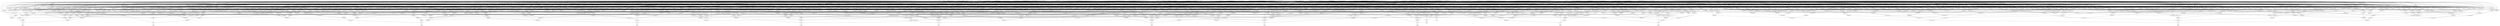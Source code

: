 digraph G {
    "new_n31_" -> "r2";
    "new_n211_" -> "r2";
    "new_n236_" -> "r2";
    "new_n32_" -> "new_n31_";
    "new_n106_" -> "new_n31_";
    "new_n184_" -> "new_n31_";
    "new_n33_" -> "new_n32_";
    "new_n59_" -> "new_n32_";
    "new_n91_" -> "new_n32_";
    "new_n47_" -> "new_n33_";
    "new_n53_" -> "new_n33_";
    "new_n34_" -> "new_n33_";
    "new_n46_" -> "new_n34_";
    "new_n41_" -> "new_n34_";
    "new_n35_" -> "new_n34_";
    "new_n36_" -> "new_n35_";
    "new_n39_" -> "new_n35_";
    "new_n40_" -> "new_n35_";
    "new_n37_" -> "new_n36_";
    "i" -> "new_n36_";
    "new_n38_" -> "new_n37_";
    "l" -> "new_n37_";
    "n" -> "new_n38_";
    "m" -> "new_n38_";
    "d" -> "new_n39_";
    "b" -> "new_n39_";
    "e" -> "new_n39_";
    "k" -> "new_n40_";
    "j" -> "new_n40_";
    "g" -> "new_n40_";
    "new_n42_" -> "new_n41_";
    "new_n45_" -> "new_n41_";
    "new_n43_" -> "new_n42_";
    "new_n44_" -> "new_n42_";
    "j" -> "new_n43_";
    "l" -> "new_n43_";
    "m" -> "new_n44_";
    "n" -> "new_n44_";
    "h" -> "new_n45_";
    "i" -> "new_n45_";
    "e" -> "new_n46_";
    "c" -> "new_n46_";
    "f" -> "new_n46_";
    "new_n48_" -> "new_n47_";
    "new_n51_" -> "new_n47_";
    "new_n49_" -> "new_n48_";
    "n" -> "new_n48_";
    "i" -> "new_n49_";
    "new_n50_" -> "new_n49_";
    "m" -> "new_n50_";
    "k" -> "new_n50_";
    "new_n39_" -> "new_n51_";
    "new_n52_" -> "new_n51_";
    "f" -> "new_n52_";
    "g" -> "new_n52_";
    "h" -> "new_n52_";
    "f" -> "new_n53_";
    "new_n58_" -> "new_n53_";
    "new_n54_" -> "new_n53_";
    "new_n55_" -> "new_n54_";
    "new_n57_" -> "new_n54_";
    "new_n56_" -> "new_n55_";
    "e" -> "new_n55_";
    "c" -> "new_n56_";
    "d" -> "new_n56_";
    "l" -> "new_n57_";
    "new_n44_" -> "new_n57_";
    "h" -> "new_n58_";
    "k" -> "new_n58_";
    "new_n60_" -> "new_n59_";
    "new_n74_" -> "new_n59_";
    "new_n82_" -> "new_n59_";
    "new_n69_" -> "new_n60_";
    "new_n72_" -> "new_n60_";
    "new_n61_" -> "new_n60_";
    "new_n62_" -> "new_n61_";
    "new_n66_" -> "new_n61_";
    "new_n48_" -> "new_n61_";
    "new_n63_" -> "new_n62_";
    "new_n65_" -> "new_n62_";
    "new_n64_" -> "new_n63_";
    "b" -> "new_n63_";
    "c" -> "new_n64_";
    "e" -> "new_n64_";
    "f" -> "new_n65_";
    "h" -> "new_n65_";
    "new_n67_" -> "new_n66_";
    "new_n68_" -> "new_n66_";
    "h" -> "new_n66_";
    "d" -> "new_n67_";
    "c" -> "new_n67_";
    "b" -> "new_n67_";
    "f" -> "new_n68_";
    "e" -> "new_n68_";
    "new_n70_" -> "new_n69_";
    "new_n71_" -> "new_n69_";
    "new_n39_" -> "new_n69_";
    "g" -> "new_n70_";
    "new_n65_" -> "new_n70_";
    "new_n38_" -> "new_n71_";
    "new_n43_" -> "new_n71_";
    "new_n57_" -> "new_n72_";
    "new_n58_" -> "new_n72_";
    "new_n73_" -> "new_n72_";
    "d" -> "new_n73_";
    "c" -> "new_n73_";
    "f" -> "new_n73_";
    "new_n80_" -> "new_n74_";
    "new_n62_" -> "new_n74_";
    "new_n75_" -> "new_n74_";
    "new_n76_" -> "new_n75_";
    "new_n79_" -> "new_n75_";
    "new_n77_" -> "new_n76_";
    "new_n78_" -> "new_n76_";
    "a" -> "new_n77_";
    "b" -> "new_n77_";
    "e" -> "new_n77_";
    "g" -> "new_n78_";
    "h" -> "new_n78_";
    "j" -> "new_n78_";
    "l" -> "new_n79_";
    "n" -> "new_n79_";
    "m" -> "new_n79_";
    "l" -> "new_n80_";
    "k" -> "new_n80_";
    "new_n81_" -> "new_n80_";
    "m" -> "new_n81_";
    "n" -> "new_n81_";
    "new_n90_" -> "new_n82_";
    "new_n83_" -> "new_n82_";
    "new_n87_" -> "new_n82_";
    "new_n84_" -> "new_n83_";
    "new_n86_" -> "new_n83_";
    "b" -> "new_n83_";
    "new_n85_" -> "new_n84_";
    "i" -> "new_n84_";
    "g" -> "new_n85_";
    "h" -> "new_n85_";
    "e" -> "new_n86_";
    "f" -> "new_n86_";
    "new_n88_" -> "new_n87_";
    "new_n89_" -> "new_n87_";
    "g" -> "new_n88_";
    "new_n58_" -> "new_n88_";
    "new_n38_" -> "new_n89_";
    "new_n77_" -> "new_n89_";
    "m" -> "new_n90_";
    "k" -> "new_n90_";
    "n" -> "new_n90_";
    "new_n92_" -> "new_n91_";
    "new_n99_" -> "new_n91_";
    "new_n104_" -> "new_n91_";
    "new_n97_" -> "new_n92_";
    "new_n94_" -> "new_n92_";
    "new_n93_" -> "new_n92_";
    "new_n37_" -> "new_n93_";
    "new_n77_" -> "new_n93_";
    "new_n95_" -> "new_n94_";
    "new_n96_" -> "new_n94_";
    "new_n45_" -> "new_n95_";
    "g" -> "new_n95_";
    "i" -> "new_n96_";
    "h" -> "new_n96_";
    "g" -> "new_n96_";
    "g" -> "new_n97_";
    "new_n98_" -> "new_n97_";
    "new_n40_" -> "new_n97_";
    "j" -> "new_n98_";
    "h" -> "new_n98_";
    "new_n100_" -> "new_n99_";
    "new_n44_" -> "new_n99_";
    "new_n46_" -> "new_n99_";
    "new_n101_" -> "new_n100_";
    "new_n103_" -> "new_n100_";
    "new_n102_" -> "new_n101_";
    "h" -> "new_n101_";
    "k" -> "new_n102_";
    "j" -> "new_n102_";
    "l" -> "new_n103_";
    "new_n58_" -> "new_n103_";
    "new_n55_" -> "new_n104_";
    "new_n42_" -> "new_n104_";
    "new_n105_" -> "new_n104_";
    "f" -> "new_n105_";
    "new_n45_" -> "new_n105_";
    "new_n107_" -> "new_n106_";
    "new_n130_" -> "new_n106_";
    "new_n140_" -> "new_n106_";
    "new_n129_" -> "new_n107_";
    "new_n108_" -> "new_n107_";
    "new_n121_" -> "new_n107_";
    "new_n116_" -> "new_n108_";
    "new_n119_" -> "new_n108_";
    "new_n109_" -> "new_n108_";
    "new_n110_" -> "new_n109_";
    "new_n114_" -> "new_n109_";
    "new_n111_" -> "new_n110_";
    "new_n112_" -> "new_n110_";
    "new_n38_" -> "new_n111_";
    "g" -> "new_n111_";
    "l" -> "new_n112_";
    "k" -> "new_n112_";
    "new_n113_" -> "new_n112_";
    "i" -> "new_n113_";
    "j" -> "new_n113_";
    "new_n79_" -> "new_n114_";
    "new_n115_" -> "new_n114_";
    "g" -> "new_n114_";
    "i" -> "new_n115_";
    "k" -> "new_n115_";
    "new_n117_" -> "new_n116_";
    "new_n118_" -> "new_n116_";
    "l" -> "new_n117_";
    "k" -> "new_n117_";
    "new_n38_" -> "new_n117_";
    "j" -> "new_n118_";
    "g" -> "new_n118_";
    "new_n120_" -> "new_n119_";
    "new_n118_" -> "new_n119_";
    "new_n38_" -> "new_n120_";
    "new_n115_" -> "new_n120_";
    "new_n127_" -> "new_n121_";
    "new_n122_" -> "new_n121_";
    "g" -> "new_n121_";
    "new_n123_" -> "new_n122_";
    "new_n38_" -> "new_n122_";
    "new_n126_" -> "new_n123_";
    "new_n124_" -> "new_n123_";
    "new_n125_" -> "new_n123_";
    "e" -> "new_n124_";
    "d" -> "new_n124_";
    "a" -> "new_n125_";
    "b" -> "new_n125_";
    "d" -> "new_n126_";
    "c" -> "new_n126_";
    "e" -> "new_n126_";
    "new_n128_" -> "new_n127_";
    "new_n112_" -> "new_n127_";
    "new_n102_" -> "new_n128_";
    "l" -> "new_n128_";
    "new_n123_" -> "new_n129_";
    "new_n39_" -> "new_n129_";
    "new_n77_" -> "new_n129_";
    "new_n88_" -> "new_n130_";
    "new_n122_" -> "new_n130_";
    "new_n131_" -> "new_n130_";
    "new_n135_" -> "new_n131_";
    "new_n132_" -> "new_n131_";
    "new_n39_" -> "new_n131_";
    "new_n70_" -> "new_n132_";
    "new_n134_" -> "new_n132_";
    "new_n133_" -> "new_n132_";
    "new_n117_" -> "new_n133_";
    "new_n65_" -> "new_n133_";
    "new_n38_" -> "new_n134_";
    "k" -> "new_n134_";
    "new_n136_" -> "new_n135_";
    "n" -> "new_n135_";
    "new_n139_" -> "new_n135_";
    "new_n138_" -> "new_n136_";
    "new_n137_" -> "new_n136_";
    "m" -> "new_n136_";
    "l" -> "new_n137_";
    "j" -> "new_n137_";
    "i" -> "new_n138_";
    "l" -> "new_n138_";
    "f" -> "new_n139_";
    "g" -> "new_n139_";
    "h" -> "new_n139_";
    "new_n141_" -> "new_n140_";
    "new_n155_" -> "new_n140_";
    "new_n168_" -> "new_n140_";
    "new_n146_" -> "new_n141_";
    "new_n151_" -> "new_n141_";
    "new_n142_" -> "new_n141_";
    "new_n73_" -> "new_n142_";
    "new_n41_" -> "new_n142_";
    "new_n143_" -> "new_n142_";
    "new_n144_" -> "new_n143_";
    "new_n86_" -> "new_n143_";
    "b" -> "new_n143_";
    "i" -> "new_n144_";
    "new_n90_" -> "new_n144_";
    "new_n145_" -> "new_n144_";
    "g" -> "new_n145_";
    "h" -> "new_n145_";
    "new_n147_" -> "new_n146_";
    "new_n149_" -> "new_n146_";
    "new_n81_" -> "new_n147_";
    "new_n148_" -> "new_n147_";
    "j" -> "new_n148_";
    "i" -> "new_n148_";
    "l" -> "new_n148_";
    "new_n67_" -> "new_n149_";
    "new_n150_" -> "new_n149_";
    "e" -> "new_n150_";
    "h" -> "new_n150_";
    "g" -> "new_n150_";
    "new_n152_" -> "new_n151_";
    "new_n81_" -> "new_n151_";
    "new_n67_" -> "new_n151_";
    "new_n153_" -> "new_n152_";
    "new_n68_" -> "new_n152_";
    "new_n154_" -> "new_n152_";
    "e" -> "new_n153_";
    "g" -> "new_n153_";
    "h" -> "new_n154_";
    "i" -> "new_n154_";
    "k" -> "new_n154_";
    "new_n159_" -> "new_n155_";
    "new_n164_" -> "new_n155_";
    "new_n156_" -> "new_n155_";
    "new_n80_" -> "new_n156_";
    "new_n51_" -> "new_n156_";
    "new_n157_" -> "new_n156_";
    "new_n55_" -> "new_n157_";
    "new_n105_" -> "new_n157_";
    "new_n158_" -> "new_n157_";
    "new_n44_" -> "new_n158_";
    "k" -> "new_n158_";
    "new_n160_" -> "new_n159_";
    "new_n163_" -> "new_n159_";
    "new_n115_" -> "new_n159_";
    "new_n161_" -> "new_n160_";
    "new_n81_" -> "new_n160_";
    "new_n162_" -> "new_n161_";
    "b" -> "new_n161_";
    "c" -> "new_n162_";
    "d" -> "new_n162_";
    "new_n85_" -> "new_n163_";
    "f" -> "new_n163_";
    "new_n165_" -> "new_n164_";
    "new_n166_" -> "new_n164_";
    "new_n167_" -> "new_n164_";
    "new_n43_" -> "new_n165_";
    "new_n81_" -> "new_n165_";
    "new_n45_" -> "new_n166_";
    "f" -> "new_n166_";
    "e" -> "new_n167_";
    "d" -> "new_n167_";
    "b" -> "new_n167_";
    "new_n181_" -> "new_n168_";
    "new_n176_" -> "new_n168_";
    "new_n169_" -> "new_n168_";
    "new_n80_" -> "new_n169_";
    "new_n174_" -> "new_n169_";
    "new_n170_" -> "new_n169_";
    "new_n171_" -> "new_n170_";
    "new_n172_" -> "new_n170_";
    "new_n67_" -> "new_n171_";
    "new_n153_" -> "new_n171_";
    "h" -> "new_n171_";
    "new_n173_" -> "new_n172_";
    "b" -> "new_n172_";
    "h" -> "new_n172_";
    "c" -> "new_n173_";
    "d" -> "new_n173_";
    "f" -> "new_n173_";
    "new_n175_" -> "new_n174_";
    "n" -> "new_n174_";
    "m" -> "new_n175_";
    "j" -> "new_n175_";
    "k" -> "new_n175_";
    "new_n73_" -> "new_n176_";
    "new_n46_" -> "new_n176_";
    "new_n177_" -> "new_n176_";
    "new_n179_" -> "new_n177_";
    "new_n178_" -> "new_n177_";
    "h" -> "new_n178_";
    "new_n102_" -> "new_n178_";
    "new_n154_" -> "new_n178_";
    "new_n180_" -> "new_n179_";
    "new_n58_" -> "new_n179_";
    "i" -> "new_n180_";
    "j" -> "new_n180_";
    "new_n182_" -> "new_n181_";
    "new_n158_" -> "new_n181_";
    "new_n183_" -> "new_n181_";
    "new_n180_" -> "new_n182_";
    "h" -> "new_n182_";
    "new_n102_" -> "new_n183_";
    "new_n44_" -> "new_n183_";
    "new_n185_" -> "new_n184_";
    "new_n199_" -> "new_n184_";
    "new_n205_" -> "new_n184_";
    "new_n186_" -> "new_n185_";
    "new_n195_" -> "new_n185_";
    "new_n192_" -> "new_n185_";
    "new_n187_" -> "new_n186_";
    "new_n39_" -> "new_n186_";
    "new_n191_" -> "new_n186_";
    "new_n188_" -> "new_n187_";
    "new_n189_" -> "new_n187_";
    "new_n38_" -> "new_n188_";
    "new_n102_" -> "new_n188_";
    "new_n38_" -> "new_n189_";
    "new_n190_" -> "new_n189_";
    "j" -> "new_n190_";
    "l" -> "new_n190_";
    "f" -> "new_n191_";
    "i" -> "new_n191_";
    "g" -> "new_n191_";
    "new_n194_" -> "new_n192_";
    "new_n181_" -> "new_n192_";
    "new_n193_" -> "new_n192_";
    "new_n174_" -> "new_n193_";
    "new_n51_" -> "new_n193_";
    "new_n55_" -> "new_n194_";
    "new_n65_" -> "new_n194_";
    "new_n44_" -> "new_n194_";
    "new_n198_" -> "new_n195_";
    "new_n147_" -> "new_n195_";
    "new_n196_" -> "new_n195_";
    "h" -> "new_n196_";
    "c" -> "new_n196_";
    "new_n197_" -> "new_n196_";
    "f" -> "new_n197_";
    "e" -> "new_n197_";
    "b" -> "new_n197_";
    "m" -> "new_n198_";
    "new_n115_" -> "new_n198_";
    "n" -> "new_n198_";
    "new_n204_" -> "new_n199_";
    "new_n201_" -> "new_n199_";
    "new_n200_" -> "new_n199_";
    "new_n62_" -> "new_n200_";
    "new_n48_" -> "new_n200_";
    "g" -> "new_n200_";
    "new_n202_" -> "new_n201_";
    "new_n203_" -> "new_n201_";
    "new_n98_" -> "new_n202_";
    "f" -> "new_n202_";
    "h" -> "new_n203_";
    "i" -> "new_n203_";
    "f" -> "new_n203_";
    "new_n167_" -> "new_n204_";
    "new_n90_" -> "new_n204_";
    "new_n170_" -> "new_n205_";
    "new_n48_" -> "new_n205_";
    "new_n206_" -> "new_n205_";
    "new_n207_" -> "new_n206_";
    "new_n208_" -> "new_n206_";
    "n" -> "new_n206_";
    "new_n161_" -> "new_n207_";
    "new_n39_" -> "new_n207_";
    "m" -> "new_n208_";
    "new_n115_" -> "new_n208_";
    "new_n209_" -> "new_n208_";
    "h" -> "new_n209_";
    "new_n210_" -> "new_n209_";
    "f" -> "new_n210_";
    "g" -> "new_n210_";
    "new_n212_" -> "new_n211_";
    "new_n221_" -> "new_n211_";
    "new_n233_" -> "new_n211_";
    "new_n213_" -> "new_n212_";
    "new_n39_" -> "new_n212_";
    "f" -> "new_n213_";
    "new_n219_" -> "new_n213_";
    "new_n214_" -> "new_n213_";
    "new_n215_" -> "new_n214_";
    "new_n218_" -> "new_n214_";
    "new_n117_" -> "new_n215_";
    "new_n216_" -> "new_n215_";
    "new_n38_" -> "new_n216_";
    "new_n217_" -> "new_n216_";
    "j" -> "new_n217_";
    "k" -> "new_n217_";
    "f" -> "new_n218_";
    "g" -> "new_n218_";
    "i" -> "new_n218_";
    "new_n220_" -> "new_n219_";
    "new_n111_" -> "new_n219_";
    "j" -> "new_n220_";
    "l" -> "new_n220_";
    "k" -> "new_n220_";
    "new_n167_" -> "new_n221_";
    "new_n227_" -> "new_n221_";
    "new_n222_" -> "new_n221_";
    "d" -> "new_n222_";
    "new_n223_" -> "new_n222_";
    "e" -> "new_n222_";
    "new_n224_" -> "new_n223_";
    "new_n134_" -> "new_n223_";
    "new_n225_" -> "new_n224_";
    "new_n226_" -> "new_n224_";
    "new_n145_" -> "new_n225_";
    "f" -> "new_n225_";
    "c" -> "new_n226_";
    "b" -> "new_n226_";
    "a" -> "new_n226_";
    "new_n232_" -> "new_n227_";
    "new_n231_" -> "new_n227_";
    "new_n228_" -> "new_n227_";
    "new_n229_" -> "new_n228_";
    "new_n230_" -> "new_n228_";
    "f" -> "new_n228_";
    "k" -> "new_n229_";
    "new_n81_" -> "new_n229_";
    "h" -> "new_n230_";
    "j" -> "new_n230_";
    "l" -> "new_n231_";
    "new_n81_" -> "new_n231_";
    "new_n58_" -> "new_n232_";
    "f" -> "new_n232_";
    "new_n174_" -> "new_n233_";
    "new_n62_" -> "new_n233_";
    "new_n234_" -> "new_n233_";
    "new_n161_" -> "new_n234_";
    "new_n83_" -> "new_n234_";
    "new_n235_" -> "new_n234_";
    "new_n165_" -> "new_n235_";
    "new_n166_" -> "new_n235_";
    "new_n247_" -> "new_n236_";
    "new_n240_" -> "new_n236_";
    "new_n237_" -> "new_n236_";
    "new_n238_" -> "new_n237_";
    "new_n86_" -> "new_n237_";
    "b" -> "new_n237_";
    "new_n145_" -> "new_n238_";
    "new_n174_" -> "new_n238_";
    "new_n239_" -> "new_n238_";
    "new_n231_" -> "new_n239_";
    "new_n88_" -> "new_n239_";
    "l" -> "new_n240_";
    "new_n246_" -> "new_n240_";
    "new_n241_" -> "new_n240_";
    "new_n242_" -> "new_n241_";
    "g" -> "new_n241_";
    "l" -> "new_n242_";
    "new_n245_" -> "new_n242_";
    "new_n243_" -> "new_n242_";
    "h" -> "new_n243_";
    "new_n137_" -> "new_n243_";
    "new_n244_" -> "new_n243_";
    "h" -> "new_n244_";
    "i" -> "new_n244_";
    "l" -> "new_n244_";
    "i" -> "new_n245_";
    "h" -> "new_n245_";
    "g" -> "new_n246_";
    "new_n98_" -> "new_n246_";
    "new_n248_" -> "new_n247_";
    "new_n122_" -> "new_n247_";
    "new_n249_" -> "new_n247_";
    "new_n207_" -> "new_n248_";
    "new_n235_" -> "new_n248_";
    "d" -> "new_n249_";
    "new_n250_" -> "new_n249_";
    "e" -> "new_n249_";
    "new_n38_" -> "new_n250_";
    "new_n226_" -> "new_n250_";
    "new_n252_" -> "s2";
    "new_n295_" -> "s2";
    "new_n373_" -> "s2";
    "new_n253_" -> "new_n252_";
    "new_n276_" -> "new_n252_";
    "new_n283_" -> "new_n252_";
    "new_n254_" -> "new_n253_";
    "new_n269_" -> "new_n253_";
    "new_n265_" -> "new_n254_";
    "new_n266_" -> "new_n254_";
    "new_n255_" -> "new_n254_";
    "new_n265_" -> "new_n255_";
    "new_n262_" -> "new_n255_";
    "new_n256_" -> "new_n255_";
    "new_n257_" -> "new_n256_";
    "new_n41_" -> "new_n256_";
    "new_n259_" -> "new_n256_";
    "new_n258_" -> "new_n257_";
    "f" -> "new_n257_";
    "e" -> "new_n258_";
    "new_n56_" -> "new_n258_";
    "new_n260_" -> "new_n259_";
    "new_n261_" -> "new_n259_";
    "a" -> "new_n259_";
    "l" -> "new_n260_";
    "new_n58_" -> "new_n260_";
    "new_n38_" -> "new_n260_";
    "c" -> "new_n261_";
    "e" -> "new_n261_";
    "d" -> "new_n261_";
    "new_n263_" -> "new_n262_";
    "new_n264_" -> "new_n262_";
    "new_n210_" -> "new_n263_";
    "j" -> "new_n263_";
    "k" -> "new_n264_";
    "new_n38_" -> "new_n264_";
    "l" -> "new_n264_";
    "c" -> "new_n265_";
    "a" -> "new_n265_";
    "d" -> "new_n265_";
    "new_n268_" -> "new_n266_";
    "new_n215_" -> "new_n266_";
    "new_n267_" -> "new_n266_";
    "j" -> "new_n267_";
    "new_n210_" -> "new_n267_";
    "new_n117_" -> "new_n267_";
    "new_n210_" -> "new_n268_";
    "i" -> "new_n268_";
    "new_n275_" -> "new_n269_";
    "new_n273_" -> "new_n269_";
    "new_n270_" -> "new_n269_";
    "new_n271_" -> "new_n270_";
    "new_n272_" -> "new_n270_";
    "new_n38_" -> "new_n270_";
    "new_n103_" -> "new_n271_";
    "new_n177_" -> "new_n271_";
    "new_n153_" -> "new_n272_";
    "new_n265_" -> "new_n272_";
    "i" -> "new_n272_";
    "new_n117_" -> "new_n273_";
    "new_n71_" -> "new_n273_";
    "new_n274_" -> "new_n273_";
    "new_n136_" -> "new_n274_";
    "n" -> "new_n274_";
    "i" -> "new_n275_";
    "new_n265_" -> "new_n275_";
    "new_n153_" -> "new_n275_";
    "new_n198_" -> "new_n276_";
    "new_n280_" -> "new_n276_";
    "new_n277_" -> "new_n276_";
    "new_n271_" -> "new_n277_";
    "new_n278_" -> "new_n277_";
    "new_n81_" -> "new_n277_";
    "new_n279_" -> "new_n278_";
    "c" -> "new_n278_";
    "b" -> "new_n279_";
    "f" -> "new_n279_";
    "new_n282_" -> "new_n280_";
    "new_n281_" -> "new_n280_";
    "new_n196_" -> "new_n280_";
    "h" -> "new_n281_";
    "new_n86_" -> "new_n281_";
    "b" -> "new_n282_";
    "c" -> "new_n282_";
    "d" -> "new_n282_";
    "new_n194_" -> "new_n283_";
    "new_n271_" -> "new_n283_";
    "new_n284_" -> "new_n283_";
    "new_n293_" -> "new_n284_";
    "new_n289_" -> "new_n284_";
    "new_n285_" -> "new_n284_";
    "new_n288_" -> "new_n285_";
    "new_n215_" -> "new_n285_";
    "new_n286_" -> "new_n285_";
    "new_n189_" -> "new_n286_";
    "new_n188_" -> "new_n286_";
    "new_n287_" -> "new_n286_";
    "i" -> "new_n287_";
    "g" -> "new_n287_";
    "e" -> "new_n287_";
    "e" -> "new_n288_";
    "g" -> "new_n288_";
    "i" -> "new_n288_";
    "new_n290_" -> "new_n289_";
    "new_n292_" -> "new_n289_";
    "new_n38_" -> "new_n290_";
    "new_n291_" -> "new_n290_";
    "b" -> "new_n291_";
    "a" -> "new_n291_";
    "c" -> "new_n291_";
    "d" -> "new_n292_";
    "e" -> "new_n292_";
    "a" -> "new_n293_";
    "new_n294_" -> "new_n293_";
    "new_n292_" -> "new_n294_";
    "b" -> "new_n294_";
    "new_n296_" -> "new_n295_";
    "new_n311_" -> "new_n295_";
    "new_n335_" -> "new_n295_";
    "new_n297_" -> "new_n296_";
    "new_n305_" -> "new_n296_";
    "new_n310_" -> "new_n296_";
    "new_n293_" -> "new_n297_";
    "new_n289_" -> "new_n297_";
    "new_n298_" -> "new_n297_";
    "new_n303_" -> "new_n298_";
    "new_n274_" -> "new_n298_";
    "new_n299_" -> "new_n298_";
    "new_n302_" -> "new_n299_";
    "new_n36_" -> "new_n299_";
    "new_n300_" -> "new_n299_";
    "new_n71_" -> "new_n300_";
    "new_n301_" -> "new_n300_";
    "new_n145_" -> "new_n301_";
    "e" -> "new_n301_";
    "h" -> "new_n302_";
    "g" -> "new_n302_";
    "e" -> "new_n302_";
    "new_n304_" -> "new_n303_";
    "e" -> "new_n303_";
    "g" -> "new_n304_";
    "h" -> "new_n304_";
    "new_n306_" -> "new_n305_";
    "new_n241_" -> "new_n305_";
    "new_n38_" -> "new_n305_";
    "new_n307_" -> "new_n306_";
    "new_n309_" -> "new_n306_";
    "new_n308_" -> "new_n307_";
    "new_n290_" -> "new_n307_";
    "e" -> "new_n308_";
    "new_n210_" -> "new_n308_";
    "new_n150_" -> "new_n309_";
    "new_n265_" -> "new_n309_";
    "new_n238_" -> "new_n310_";
    "new_n46_" -> "new_n310_";
    "new_n334_" -> "new_n311_";
    "new_n324_" -> "new_n311_";
    "new_n312_" -> "new_n311_";
    "new_n319_" -> "new_n312_";
    "new_n323_" -> "new_n312_";
    "new_n313_" -> "new_n312_";
    "new_n174_" -> "new_n313_";
    "new_n317_" -> "new_n313_";
    "new_n314_" -> "new_n313_";
    "new_n315_" -> "new_n314_";
    "new_n316_" -> "new_n314_";
    "new_n308_" -> "new_n315_";
    "new_n81_" -> "new_n315_";
    "new_n67_" -> "new_n315_";
    "new_n43_" -> "new_n316_";
    "new_n45_" -> "new_n316_";
    "new_n282_" -> "new_n317_";
    "new_n318_" -> "new_n317_";
    "new_n62_" -> "new_n317_";
    "new_n86_" -> "new_n318_";
    "h" -> "new_n318_";
    "new_n97_" -> "new_n319_";
    "new_n320_" -> "new_n319_";
    "new_n321_" -> "new_n319_";
    "new_n292_" -> "new_n320_";
    "new_n37_" -> "new_n320_";
    "new_n38_" -> "new_n321_";
    "new_n322_" -> "new_n321_";
    "a" -> "new_n322_";
    "b" -> "new_n322_";
    "d" -> "new_n322_";
    "e" -> "new_n323_";
    "new_n321_" -> "new_n323_";
    "new_n88_" -> "new_n323_";
    "new_n265_" -> "new_n324_";
    "new_n330_" -> "new_n324_";
    "new_n325_" -> "new_n324_";
    "new_n307_" -> "new_n325_";
    "new_n329_" -> "new_n325_";
    "new_n326_" -> "new_n325_";
    "new_n327_" -> "new_n326_";
    "new_n220_" -> "new_n326_";
    "new_n112_" -> "new_n327_";
    "new_n328_" -> "new_n327_";
    "new_n190_" -> "new_n328_";
    "new_n115_" -> "new_n328_";
    "e" -> "new_n329_";
    "new_n321_" -> "new_n329_";
    "g" -> "new_n329_";
    "new_n333_" -> "new_n330_";
    "new_n136_" -> "new_n330_";
    "new_n331_" -> "new_n330_";
    "new_n209_" -> "new_n331_";
    "new_n36_" -> "new_n331_";
    "new_n332_" -> "new_n331_";
    "new_n225_" -> "new_n332_";
    "new_n71_" -> "new_n332_";
    "new_n38_" -> "new_n333_";
    "new_n52_" -> "new_n333_";
    "new_n271_" -> "new_n334_";
    "new_n44_" -> "new_n334_";
    "new_n173_" -> "new_n334_";
    "new_n336_" -> "new_n335_";
    "new_n355_" -> "new_n335_";
    "new_n365_" -> "new_n335_";
    "new_n337_" -> "new_n336_";
    "new_n342_" -> "new_n336_";
    "new_n352_" -> "new_n336_";
    "new_n338_" -> "new_n337_";
    "new_n341_" -> "new_n337_";
    "new_n290_" -> "new_n338_";
    "new_n339_" -> "new_n338_";
    "new_n340_" -> "new_n338_";
    "new_n246_" -> "new_n339_";
    "new_n86_" -> "new_n339_";
    "l" -> "new_n339_";
    "new_n71_" -> "new_n340_";
    "new_n275_" -> "new_n340_";
    "new_n65_" -> "new_n340_";
    "new_n289_" -> "new_n341_";
    "new_n293_" -> "new_n341_";
    "new_n219_" -> "new_n341_";
    "new_n343_" -> "new_n342_";
    "new_n350_" -> "new_n342_";
    "new_n347_" -> "new_n342_";
    "new_n344_" -> "new_n343_";
    "new_n346_" -> "new_n343_";
    "new_n278_" -> "new_n344_";
    "new_n345_" -> "new_n344_";
    "new_n81_" -> "new_n345_";
    "l" -> "new_n345_";
    "j" -> "new_n346_";
    "new_n45_" -> "new_n346_";
    "new_n173_" -> "new_n347_";
    "new_n41_" -> "new_n347_";
    "new_n348_" -> "new_n347_";
    "new_n134_" -> "new_n348_";
    "new_n349_" -> "new_n348_";
    "e" -> "new_n349_";
    "new_n265_" -> "new_n349_";
    "new_n145_" -> "new_n349_";
    "new_n351_" -> "new_n350_";
    "new_n90_" -> "new_n350_";
    "new_n46_" -> "new_n350_";
    "g" -> "new_n351_";
    "h" -> "new_n351_";
    "i" -> "new_n351_";
    "new_n104_" -> "new_n352_";
    "new_n157_" -> "new_n352_";
    "new_n353_" -> "new_n352_";
    "new_n349_" -> "new_n353_";
    "new_n71_" -> "new_n353_";
    "new_n354_" -> "new_n353_";
    "new_n165_" -> "new_n354_";
    "new_n84_" -> "new_n354_";
    "new_n46_" -> "new_n354_";
    "new_n356_" -> "new_n355_";
    "new_n361_" -> "new_n355_";
    "new_n290_" -> "new_n356_";
    "new_n357_" -> "new_n356_";
    "new_n360_" -> "new_n356_";
    "new_n318_" -> "new_n357_";
    "new_n117_" -> "new_n357_";
    "new_n358_" -> "new_n357_";
    "new_n359_" -> "new_n358_";
    "new_n38_" -> "new_n358_";
    "new_n58_" -> "new_n358_";
    "g" -> "new_n359_";
    "new_n86_" -> "new_n359_";
    "new_n219_" -> "new_n360_";
    "new_n261_" -> "new_n360_";
    "a" -> "new_n360_";
    "new_n80_" -> "new_n361_";
    "new_n317_" -> "new_n361_";
    "new_n362_" -> "new_n361_";
    "new_n363_" -> "new_n362_";
    "new_n265_" -> "new_n362_";
    "new_n225_" -> "new_n363_";
    "new_n134_" -> "new_n363_";
    "new_n364_" -> "new_n363_";
    "new_n58_" -> "new_n364_";
    "new_n79_" -> "new_n364_";
    "f" -> "new_n364_";
    "new_n366_" -> "new_n365_";
    "new_n372_" -> "new_n365_";
    "new_n368_" -> "new_n365_";
    "new_n367_" -> "new_n366_";
    "new_n154_" -> "new_n366_";
    "new_n257_" -> "new_n367_";
    "new_n44_" -> "new_n367_";
    "new_n48_" -> "new_n368_";
    "new_n317_" -> "new_n368_";
    "new_n369_" -> "new_n368_";
    "new_n370_" -> "new_n369_";
    "new_n293_" -> "new_n369_";
    "new_n260_" -> "new_n370_";
    "new_n371_" -> "new_n370_";
    "g" -> "new_n371_";
    "new_n58_" -> "new_n371_";
    "new_n38_" -> "new_n371_";
    "new_n289_" -> "new_n372_";
    "new_n88_" -> "new_n372_";
    "new_n377_" -> "new_n373_";
    "new_n378_" -> "new_n373_";
    "new_n374_" -> "new_n373_";
    "new_n329_" -> "new_n374_";
    "new_n376_" -> "new_n374_";
    "new_n375_" -> "new_n374_";
    "new_n280_" -> "new_n375_";
    "new_n147_" -> "new_n375_";
    "k" -> "new_n376_";
    "new_n113_" -> "new_n376_";
    "new_n242_" -> "new_n376_";
    "new_n315_" -> "new_n377_";
    "new_n367_" -> "new_n377_";
    "new_n271_" -> "new_n377_";
    "new_n273_" -> "new_n378_";
    "new_n379_" -> "new_n378_";
    "new_n265_" -> "new_n378_";
    "i" -> "new_n379_";
    "new_n210_" -> "new_n379_";
    "new_n381_" -> "p2";
    "new_n463_" -> "p2";
    "new_n479_" -> "p2";
    "new_n382_" -> "new_n381_";
    "new_n405_" -> "new_n381_";
    "new_n431_" -> "new_n381_";
    "new_n383_" -> "new_n382_";
    "new_n394_" -> "new_n382_";
    "new_n398_" -> "new_n382_";
    "new_n384_" -> "new_n383_";
    "new_n188_" -> "new_n383_";
    "new_n304_" -> "new_n384_";
    "new_n391_" -> "new_n384_";
    "new_n385_" -> "new_n384_";
    "new_n52_" -> "new_n385_";
    "new_n390_" -> "new_n385_";
    "new_n386_" -> "new_n385_";
    "new_n265_" -> "new_n386_";
    "new_n387_" -> "new_n386_";
    "new_n388_" -> "new_n386_";
    "new_n153_" -> "new_n387_";
    "h" -> "new_n387_";
    "new_n304_" -> "new_n388_";
    "new_n389_" -> "new_n388_";
    "e" -> "new_n388_";
    "d" -> "new_n389_";
    "c" -> "new_n389_";
    "a" -> "new_n389_";
    "new_n124_" -> "new_n390_";
    "new_n162_" -> "new_n390_";
    "a" -> "new_n390_";
    "new_n392_" -> "new_n391_";
    "f" -> "new_n391_";
    "a" -> "new_n392_";
    "new_n64_" -> "new_n392_";
    "new_n393_" -> "new_n392_";
    "d" -> "new_n393_";
    "a" -> "new_n393_";
    "e" -> "new_n393_";
    "new_n395_" -> "new_n394_";
    "new_n188_" -> "new_n394_";
    "new_n191_" -> "new_n395_";
    "new_n392_" -> "new_n395_";
    "new_n396_" -> "new_n395_";
    "new_n390_" -> "new_n396_";
    "new_n379_" -> "new_n396_";
    "new_n397_" -> "new_n396_";
    "new_n287_" -> "new_n397_";
    "new_n389_" -> "new_n397_";
    "new_n399_" -> "new_n398_";
    "new_n58_" -> "new_n398_";
    "new_n113_" -> "new_n398_";
    "new_n400_" -> "new_n399_";
    "new_n44_" -> "new_n399_";
    "new_n401_" -> "new_n400_";
    "new_n402_" -> "new_n400_";
    "new_n404_" -> "new_n400_";
    "new_n68_" -> "new_n401_";
    "c" -> "new_n401_";
    "new_n403_" -> "new_n402_";
    "c" -> "new_n402_";
    "g" -> "new_n403_";
    "f" -> "new_n403_";
    "new_n46_" -> "new_n404_";
    "new_n73_" -> "new_n404_";
    "new_n173_" -> "new_n404_";
    "new_n406_" -> "new_n405_";
    "new_n422_" -> "new_n405_";
    "new_n425_" -> "new_n405_";
    "new_n407_" -> "new_n406_";
    "new_n418_" -> "new_n406_";
    "new_n411_" -> "new_n406_";
    "new_n408_" -> "new_n407_";
    "new_n410_" -> "new_n407_";
    "new_n145_" -> "new_n408_";
    "new_n409_" -> "new_n408_";
    "new_n110_" -> "new_n408_";
    "new_n38_" -> "new_n409_";
    "j" -> "new_n409_";
    "k" -> "new_n409_";
    "new_n77_" -> "new_n410_";
    "new_n197_" -> "new_n410_";
    "new_n226_" -> "new_n411_";
    "new_n412_" -> "new_n411_";
    "new_n413_" -> "new_n411_";
    "new_n187_" -> "new_n412_";
    "new_n379_" -> "new_n412_";
    "new_n414_" -> "new_n413_";
    "new_n351_" -> "new_n413_";
    "new_n417_" -> "new_n413_";
    "new_n63_" -> "new_n414_";
    "new_n415_" -> "new_n414_";
    "new_n416_" -> "new_n415_";
    "new_n86_" -> "new_n415_";
    "b" -> "new_n415_";
    "d" -> "new_n416_";
    "f" -> "new_n416_";
    "new_n90_" -> "new_n417_";
    "j" -> "new_n417_";
    "new_n419_" -> "new_n418_";
    "new_n409_" -> "new_n418_";
    "new_n420_" -> "new_n419_";
    "new_n225_" -> "new_n419_";
    "d" -> "new_n420_";
    "new_n421_" -> "new_n420_";
    "new_n291_" -> "new_n420_";
    "a" -> "new_n421_";
    "b" -> "new_n421_";
    "new_n189_" -> "new_n422_";
    "new_n395_" -> "new_n422_";
    "new_n423_" -> "new_n422_";
    "new_n399_" -> "new_n423_";
    "new_n424_" -> "new_n423_";
    "k" -> "new_n423_";
    "h" -> "new_n424_";
    "new_n180_" -> "new_n424_";
    "new_n420_" -> "new_n425_";
    "new_n412_" -> "new_n425_";
    "new_n426_" -> "new_n425_";
    "new_n429_" -> "new_n426_";
    "new_n414_" -> "new_n426_";
    "new_n427_" -> "new_n426_";
    "new_n428_" -> "new_n427_";
    "new_n203_" -> "new_n427_";
    "j" -> "new_n427_";
    "new_n351_" -> "new_n428_";
    "new_n90_" -> "new_n428_";
    "new_n39_" -> "new_n428_";
    "new_n430_" -> "new_n429_";
    "new_n145_" -> "new_n429_";
    "new_n102_" -> "new_n430_";
    "new_n81_" -> "new_n430_";
    "new_n432_" -> "new_n431_";
    "new_n450_" -> "new_n431_";
    "new_n459_" -> "new_n431_";
    "new_n433_" -> "new_n432_";
    "new_n438_" -> "new_n432_";
    "new_n442_" -> "new_n432_";
    "new_n167_" -> "new_n433_";
    "new_n437_" -> "new_n433_";
    "new_n434_" -> "new_n433_";
    "new_n77_" -> "new_n434_";
    "new_n436_" -> "new_n434_";
    "new_n435_" -> "new_n434_";
    "new_n410_" -> "new_n435_";
    "new_n264_" -> "new_n435_";
    "new_n95_" -> "new_n435_";
    "new_n188_" -> "new_n436_";
    "new_n78_" -> "new_n436_";
    "new_n203_" -> "new_n437_";
    "new_n417_" -> "new_n437_";
    "new_n102_" -> "new_n438_";
    "new_n441_" -> "new_n438_";
    "new_n439_" -> "new_n438_";
    "new_n94_" -> "new_n439_";
    "new_n440_" -> "new_n439_";
    "j" -> "new_n439_";
    "new_n158_" -> "new_n440_";
    "new_n261_" -> "new_n440_";
    "new_n420_" -> "new_n441_";
    "new_n333_" -> "new_n441_";
    "new_n443_" -> "new_n442_";
    "new_n445_" -> "new_n442_";
    "new_n446_" -> "new_n442_";
    "new_n187_" -> "new_n443_";
    "new_n444_" -> "new_n443_";
    "new_n322_" -> "new_n444_";
    "new_n191_" -> "new_n444_";
    "new_n275_" -> "new_n444_";
    "new_n436_" -> "new_n445_";
    "new_n197_" -> "new_n445_";
    "new_n261_" -> "new_n446_";
    "new_n449_" -> "new_n446_";
    "new_n447_" -> "new_n446_";
    "new_n95_" -> "new_n447_";
    "new_n448_" -> "new_n447_";
    "new_n77_" -> "new_n447_";
    "new_n38_" -> "new_n448_";
    "new_n180_" -> "new_n448_";
    "k" -> "new_n448_";
    "k" -> "new_n449_";
    "new_n78_" -> "new_n449_";
    "new_n44_" -> "new_n449_";
    "new_n229_" -> "new_n450_";
    "new_n456_" -> "new_n450_";
    "new_n451_" -> "new_n450_";
    "new_n452_" -> "new_n451_";
    "new_n229_" -> "new_n451_";
    "new_n78_" -> "new_n451_";
    "new_n39_" -> "new_n452_";
    "new_n197_" -> "new_n452_";
    "new_n453_" -> "new_n452_";
    "new_n454_" -> "new_n453_";
    "new_n455_" -> "new_n453_";
    "b" -> "new_n454_";
    "e" -> "new_n454_";
    "c" -> "new_n454_";
    "c" -> "new_n455_";
    "d" -> "new_n455_";
    "b" -> "new_n455_";
    "j" -> "new_n456_";
    "new_n457_" -> "new_n456_";
    "new_n458_" -> "new_n456_";
    "new_n39_" -> "new_n457_";
    "new_n65_" -> "new_n457_";
    "new_n167_" -> "new_n458_";
    "new_n230_" -> "new_n458_";
    "f" -> "new_n458_";
    "new_n188_" -> "new_n459_";
    "new_n461_" -> "new_n459_";
    "new_n460_" -> "new_n459_";
    "new_n94_" -> "new_n460_";
    "new_n452_" -> "new_n460_";
    "new_n417_" -> "new_n460_";
    "new_n226_" -> "new_n461_";
    "new_n333_" -> "new_n461_";
    "new_n462_" -> "new_n461_";
    "new_n38_" -> "new_n462_";
    "new_n139_" -> "new_n462_";
    "new_n322_" -> "new_n462_";
    "new_n409_" -> "new_n463_";
    "new_n473_" -> "new_n463_";
    "new_n464_" -> "new_n463_";
    "new_n469_" -> "new_n464_";
    "new_n465_" -> "new_n464_";
    "new_n472_" -> "new_n464_";
    "new_n390_" -> "new_n465_";
    "new_n209_" -> "new_n465_";
    "new_n466_" -> "new_n465_";
    "new_n468_" -> "new_n466_";
    "new_n392_" -> "new_n466_";
    "new_n467_" -> "new_n466_";
    "new_n389_" -> "new_n467_";
    "new_n302_" -> "new_n467_";
    "new_n309_" -> "new_n467_";
    "f" -> "new_n468_";
    "h" -> "new_n468_";
    "g" -> "new_n468_";
    "new_n209_" -> "new_n469_";
    "new_n470_" -> "new_n469_";
    "new_n471_" -> "new_n469_";
    "new_n226_" -> "new_n470_";
    "new_n420_" -> "new_n470_";
    "new_n322_" -> "new_n471_";
    "new_n468_" -> "new_n471_";
    "i" -> "new_n472_";
    "new_n264_" -> "new_n472_";
    "new_n448_" -> "new_n472_";
    "new_n474_" -> "new_n473_";
    "new_n478_" -> "new_n473_";
    "new_n477_" -> "new_n474_";
    "new_n349_" -> "new_n474_";
    "new_n475_" -> "new_n474_";
    "new_n392_" -> "new_n475_";
    "new_n70_" -> "new_n475_";
    "new_n476_" -> "new_n475_";
    "new_n145_" -> "new_n476_";
    "new_n389_" -> "new_n476_";
    "e" -> "new_n476_";
    "new_n390_" -> "new_n477_";
    "new_n225_" -> "new_n477_";
    "new_n322_" -> "new_n478_";
    "new_n70_" -> "new_n478_";
    "new_n224_" -> "new_n478_";
    "new_n437_" -> "new_n479_";
    "new_n101_" -> "new_n479_";
    "new_n480_" -> "new_n479_";
    "new_n81_" -> "new_n480_";
    "new_n481_" -> "new_n480_";
    "new_n399_" -> "new_n480_";
    "new_n278_" -> "new_n481_";
    "new_n402_" -> "new_n481_";
    "new_n483_" -> "q2";
    "new_n521_" -> "q2";
    "new_n602_" -> "q2";
    "new_n513_" -> "new_n483_";
    "new_n514_" -> "new_n483_";
    "new_n484_" -> "new_n483_";
    "new_n485_" -> "new_n484_";
    "new_n496_" -> "new_n484_";
    "new_n505_" -> "new_n484_";
    "new_n489_" -> "new_n485_";
    "new_n493_" -> "new_n485_";
    "new_n486_" -> "new_n485_";
    "new_n189_" -> "new_n486_";
    "new_n466_" -> "new_n486_";
    "new_n487_" -> "new_n486_";
    "new_n461_" -> "new_n487_";
    "new_n488_" -> "new_n487_";
    "new_n71_" -> "new_n488_";
    "new_n96_" -> "new_n488_";
    "new_n490_" -> "new_n489_";
    "new_n470_" -> "new_n489_";
    "new_n38_" -> "new_n489_";
    "new_n492_" -> "new_n490_";
    "new_n268_" -> "new_n490_";
    "new_n491_" -> "new_n490_";
    "new_n263_" -> "new_n491_";
    "new_n244_" -> "new_n491_";
    "new_n217_" -> "new_n492_";
    "l" -> "new_n492_";
    "new_n415_" -> "new_n493_";
    "new_n494_" -> "new_n493_";
    "new_n495_" -> "new_n493_";
    "new_n404_" -> "new_n494_";
    "new_n245_" -> "new_n494_";
    "f" -> "new_n494_";
    "new_n90_" -> "new_n495_";
    "new_n190_" -> "new_n495_";
    "new_n504_" -> "new_n496_";
    "new_n456_" -> "new_n496_";
    "new_n497_" -> "new_n496_";
    "new_n500_" -> "new_n497_";
    "new_n498_" -> "new_n497_";
    "new_n502_" -> "new_n497_";
    "new_n167_" -> "new_n498_";
    "new_n166_" -> "new_n498_";
    "new_n499_" -> "new_n498_";
    "new_n95_" -> "new_n499_";
    "new_n454_" -> "new_n499_";
    "new_n63_" -> "new_n500_";
    "new_n501_" -> "new_n500_";
    "new_n84_" -> "new_n500_";
    "new_n416_" -> "new_n501_";
    "b" -> "new_n501_";
    "new_n81_" -> "new_n502_";
    "new_n503_" -> "new_n502_";
    "k" -> "new_n503_";
    "l" -> "new_n503_";
    "k" -> "new_n504_";
    "new_n81_" -> "new_n504_";
    "l" -> "new_n504_";
    "new_n511_" -> "new_n505_";
    "new_n510_" -> "new_n505_";
    "new_n506_" -> "new_n505_";
    "new_n502_" -> "new_n506_";
    "new_n488_" -> "new_n506_";
    "new_n507_" -> "new_n506_";
    "new_n197_" -> "new_n507_";
    "new_n509_" -> "new_n507_";
    "new_n508_" -> "new_n507_";
    "new_n415_" -> "new_n508_";
    "new_n246_" -> "new_n508_";
    "new_n98_" -> "new_n509_";
    "g" -> "new_n509_";
    "new_n322_" -> "new_n510_";
    "new_n262_" -> "new_n510_";
    "new_n391_" -> "new_n510_";
    "new_n264_" -> "new_n511_";
    "new_n512_" -> "new_n511_";
    "g" -> "new_n512_";
    "j" -> "new_n512_";
    "new_n473_" -> "new_n513_";
    "new_n38_" -> "new_n513_";
    "new_n503_" -> "new_n513_";
    "new_n519_" -> "new_n514_";
    "new_n518_" -> "new_n514_";
    "new_n515_" -> "new_n514_";
    "new_n517_" -> "new_n515_";
    "new_n400_" -> "new_n515_";
    "new_n516_" -> "new_n515_";
    "new_n345_" -> "new_n516_";
    "new_n402_" -> "new_n516_";
    "m" -> "new_n517_";
    "n" -> "new_n517_";
    "l" -> "new_n517_";
    "new_n49_" -> "new_n518_";
    "new_n230_" -> "new_n518_";
    "new_n178_" -> "new_n519_";
    "new_n520_" -> "new_n519_";
    "new_n58_" -> "new_n520_";
    "new_n45_" -> "new_n520_";
    "j" -> "new_n520_";
    "new_n522_" -> "new_n521_";
    "new_n550_" -> "new_n521_";
    "new_n578_" -> "new_n521_";
    "new_n523_" -> "new_n522_";
    "new_n539_" -> "new_n522_";
    "new_n544_" -> "new_n522_";
    "new_n524_" -> "new_n523_";
    "new_n533_" -> "new_n523_";
    "new_n536_" -> "new_n523_";
    "new_n525_" -> "new_n524_";
    "new_n531_" -> "new_n524_";
    "new_n527_" -> "new_n524_";
    "new_n526_" -> "new_n525_";
    "new_n261_" -> "new_n525_";
    "l" -> "new_n525_";
    "new_n509_" -> "new_n526_";
    "new_n158_" -> "new_n526_";
    "new_n449_" -> "new_n526_";
    "new_n528_" -> "new_n527_";
    "new_n93_" -> "new_n527_";
    "new_n529_" -> "new_n527_";
    "new_n88_" -> "new_n528_";
    "new_n97_" -> "new_n528_";
    "new_n415_" -> "new_n529_";
    "new_n530_" -> "new_n529_";
    "new_n495_" -> "new_n529_";
    "i" -> "new_n530_";
    "new_n145_" -> "new_n530_";
    "new_n532_" -> "new_n531_";
    "new_n502_" -> "new_n531_";
    "new_n95_" -> "new_n531_";
    "new_n39_" -> "new_n532_";
    "new_n455_" -> "new_n532_";
    "new_n71_" -> "new_n533_";
    "new_n419_" -> "new_n533_";
    "new_n534_" -> "new_n533_";
    "new_n535_" -> "new_n534_";
    "new_n499_" -> "new_n534_";
    "new_n165_" -> "new_n534_";
    "new_n105_" -> "new_n535_";
    "new_n39_" -> "new_n535_";
    "new_n415_" -> "new_n536_";
    "new_n537_" -> "new_n536_";
    "new_n538_" -> "new_n536_";
    "new_n178_" -> "new_n537_";
    "new_n63_" -> "new_n537_";
    "new_n504_" -> "new_n537_";
    "new_n453_" -> "new_n538_";
    "new_n495_" -> "new_n538_";
    "new_n96_" -> "new_n538_";
    "new_n470_" -> "new_n539_";
    "new_n543_" -> "new_n539_";
    "new_n540_" -> "new_n539_";
    "new_n495_" -> "new_n540_";
    "new_n542_" -> "new_n540_";
    "new_n541_" -> "new_n540_";
    "new_n419_" -> "new_n541_";
    "new_n38_" -> "new_n541_";
    "new_n503_" -> "new_n541_";
    "new_n457_" -> "new_n542_";
    "new_n113_" -> "new_n542_";
    "l" -> "new_n542_";
    "new_n209_" -> "new_n543_";
    "new_n189_" -> "new_n543_";
    "new_n262_" -> "new_n543_";
    "new_n547_" -> "new_n544_";
    "new_n549_" -> "new_n544_";
    "new_n545_" -> "new_n544_";
    "new_n488_" -> "new_n545_";
    "new_n441_" -> "new_n545_";
    "new_n546_" -> "new_n545_";
    "new_n528_" -> "new_n546_";
    "new_n37_" -> "new_n546_";
    "new_n197_" -> "new_n546_";
    "new_n532_" -> "new_n547_";
    "new_n548_" -> "new_n547_";
    "new_n316_" -> "new_n548_";
    "new_n81_" -> "new_n548_";
    "g" -> "new_n548_";
    "new_n51_" -> "new_n549_";
    "new_n495_" -> "new_n549_";
    "new_n245_" -> "new_n549_";
    "new_n551_" -> "new_n550_";
    "new_n564_" -> "new_n550_";
    "new_n571_" -> "new_n550_";
    "new_n552_" -> "new_n551_";
    "new_n558_" -> "new_n551_";
    "new_n560_" -> "new_n551_";
    "new_n556_" -> "new_n552_";
    "new_n557_" -> "new_n552_";
    "new_n553_" -> "new_n552_";
    "new_n555_" -> "new_n553_";
    "new_n262_" -> "new_n553_";
    "new_n554_" -> "new_n553_";
    "new_n63_" -> "new_n554_";
    "new_n144_" -> "new_n554_";
    "new_n190_" -> "new_n554_";
    "new_n124_" -> "new_n555_";
    "a" -> "new_n555_";
    "new_n189_" -> "new_n556_";
    "new_n209_" -> "new_n556_";
    "new_n77_" -> "new_n556_";
    "new_n202_" -> "new_n557_";
    "new_n502_" -> "new_n557_";
    "new_n167_" -> "new_n557_";
    "new_n119_" -> "new_n558_";
    "new_n93_" -> "new_n558_";
    "new_n559_" -> "new_n558_";
    "new_n42_" -> "new_n559_";
    "new_n95_" -> "new_n559_";
    "new_n261_" -> "new_n559_";
    "new_n561_" -> "new_n560_";
    "new_n563_" -> "new_n560_";
    "new_n511_" -> "new_n560_";
    "new_n562_" -> "new_n561_";
    "new_n265_" -> "new_n561_";
    "new_n68_" -> "new_n562_";
    "g" -> "new_n562_";
    "new_n64_" -> "new_n563_";
    "new_n389_" -> "new_n563_";
    "new_n565_" -> "new_n564_";
    "new_n566_" -> "new_n564_";
    "new_n569_" -> "new_n564_";
    "new_n344_" -> "new_n565_";
    "new_n518_" -> "new_n565_";
    "new_n567_" -> "new_n566_";
    "new_n568_" -> "new_n566_";
    "new_n134_" -> "new_n567_";
    "new_n43_" -> "new_n567_";
    "new_n218_" -> "new_n568_";
    "new_n322_" -> "new_n568_";
    "new_n570_" -> "new_n569_";
    "new_n96_" -> "new_n569_";
    "new_n90_" -> "new_n569_";
    "new_n197_" -> "new_n570_";
    "new_n190_" -> "new_n570_";
    "new_n576_" -> "new_n571_";
    "new_n577_" -> "new_n571_";
    "new_n572_" -> "new_n571_";
    "new_n575_" -> "new_n572_";
    "new_n573_" -> "new_n572_";
    "new_n574_" -> "new_n572_";
    "new_n502_" -> "new_n573_";
    "new_n39_" -> "new_n573_";
    "new_n504_" -> "new_n574_";
    "new_n78_" -> "new_n574_";
    "new_n454_" -> "new_n574_";
    "j" -> "new_n575_";
    "new_n65_" -> "new_n575_";
    "new_n573_" -> "new_n576_";
    "new_n105_" -> "new_n576_";
    "new_n502_" -> "new_n577_";
    "new_n509_" -> "new_n577_";
    "new_n454_" -> "new_n577_";
    "new_n579_" -> "new_n578_";
    "new_n595_" -> "new_n578_";
    "new_n600_" -> "new_n578_";
    "new_n580_" -> "new_n579_";
    "new_n591_" -> "new_n579_";
    "new_n593_" -> "new_n579_";
    "new_n581_" -> "new_n580_";
    "new_n588_" -> "new_n580_";
    "new_n583_" -> "new_n580_";
    "new_n582_" -> "new_n581_";
    "new_n95_" -> "new_n581_";
    "new_n261_" -> "new_n581_";
    "new_n158_" -> "new_n582_";
    "l" -> "new_n582_";
    "new_n585_" -> "new_n583_";
    "new_n584_" -> "new_n583_";
    "new_n586_" -> "new_n583_";
    "h" -> "new_n584_";
    "g" -> "new_n584_";
    "new_n189_" -> "new_n584_";
    "c" -> "new_n585_";
    "b" -> "new_n585_";
    "new_n555_" -> "new_n585_";
    "new_n415_" -> "new_n586_";
    "new_n504_" -> "new_n586_";
    "new_n587_" -> "new_n586_";
    "g" -> "new_n587_";
    "new_n230_" -> "new_n587_";
    "new_n589_" -> "new_n588_";
    "new_n96_" -> "new_n588_";
    "new_n261_" -> "new_n588_";
    "new_n44_" -> "new_n589_";
    "new_n590_" -> "new_n589_";
    "j" -> "new_n590_";
    "k" -> "new_n590_";
    "l" -> "new_n590_";
    "new_n502_" -> "new_n591_";
    "new_n83_" -> "new_n591_";
    "new_n592_" -> "new_n591_";
    "new_n119_" -> "new_n592_";
    "new_n37_" -> "new_n592_";
    "new_n197_" -> "new_n592_";
    "new_n178_" -> "new_n593_";
    "new_n344_" -> "new_n593_";
    "new_n594_" -> "new_n593_";
    "new_n95_" -> "new_n594_";
    "new_n502_" -> "new_n594_";
    "new_n197_" -> "new_n594_";
    "new_n598_" -> "new_n595_";
    "new_n599_" -> "new_n595_";
    "new_n596_" -> "new_n595_";
    "new_n197_" -> "new_n596_";
    "new_n584_" -> "new_n596_";
    "new_n597_" -> "new_n596_";
    "new_n189_" -> "new_n597_";
    "new_n209_" -> "new_n597_";
    "new_n265_" -> "new_n597_";
    "j" -> "new_n598_";
    "new_n58_" -> "new_n598_";
    "new_n344_" -> "new_n598_";
    "new_n488_" -> "new_n599_";
    "new_n77_" -> "new_n599_";
    "new_n343_" -> "new_n600_";
    "new_n164_" -> "new_n600_";
    "new_n601_" -> "new_n600_";
    "new_n532_" -> "new_n601_";
    "new_n504_" -> "new_n601_";
    "new_n78_" -> "new_n601_";
    "new_n71_" -> "new_n602_";
    "new_n614_" -> "new_n602_";
    "new_n603_" -> "new_n602_";
    "new_n567_" -> "new_n603_";
    "new_n610_" -> "new_n603_";
    "new_n604_" -> "new_n603_";
    "new_n165_" -> "new_n604_";
    "new_n608_" -> "new_n604_";
    "new_n605_" -> "new_n604_";
    "new_n606_" -> "new_n605_";
    "new_n502_" -> "new_n605_";
    "new_n532_" -> "new_n606_";
    "new_n509_" -> "new_n606_";
    "new_n607_" -> "new_n606_";
    "new_n63_" -> "new_n607_";
    "new_n246_" -> "new_n607_";
    "new_n84_" -> "new_n608_";
    "new_n414_" -> "new_n608_";
    "new_n609_" -> "new_n608_";
    "new_n95_" -> "new_n609_";
    "new_n197_" -> "new_n609_";
    "new_n272_" -> "new_n610_";
    "new_n613_" -> "new_n610_";
    "new_n611_" -> "new_n610_";
    "new_n218_" -> "new_n611_";
    "new_n392_" -> "new_n611_";
    "new_n612_" -> "new_n611_";
    "new_n390_" -> "new_n612_";
    "new_n268_" -> "new_n612_";
    "new_n288_" -> "new_n613_";
    "new_n389_" -> "new_n613_";
    "new_n96_" -> "new_n614_";
    "new_n384_" -> "new_n614_";
    "new_n473_" -> "new_n614_";
    "new_n684_" -> "t2";
    "new_n642_" -> "t2";
    "new_n616_" -> "t2";
    "new_n617_" -> "new_n616_";
    "new_n627_" -> "new_n616_";
    "new_n635_" -> "new_n616_";
    "new_n622_" -> "new_n617_";
    "new_n623_" -> "new_n617_";
    "new_n618_" -> "new_n617_";
    "new_n621_" -> "new_n618_";
    "new_n266_" -> "new_n618_";
    "new_n619_" -> "new_n618_";
    "new_n620_" -> "new_n619_";
    "new_n39_" -> "new_n619_";
    "new_n90_" -> "new_n619_";
    "new_n509_" -> "new_n620_";
    "new_n94_" -> "new_n620_";
    "new_n124_" -> "new_n621_";
    "new_n421_" -> "new_n621_";
    "new_n363_" -> "new_n622_";
    "new_n389_" -> "new_n622_";
    "e" -> "new_n622_";
    "new_n626_" -> "new_n623_";
    "new_n624_" -> "new_n623_";
    "new_n370_" -> "new_n623_";
    "b" -> "new_n624_";
    "new_n416_" -> "new_n624_";
    "new_n625_" -> "new_n624_";
    "new_n38_" -> "new_n625_";
    "a" -> "new_n625_";
    "new_n161_" -> "new_n626_";
    "new_n226_" -> "new_n626_";
    "f" -> "new_n626_";
    "new_n632_" -> "new_n627_";
    "new_n326_" -> "new_n627_";
    "new_n628_" -> "new_n627_";
    "new_n631_" -> "new_n628_";
    "new_n629_" -> "new_n628_";
    "new_n271_" -> "new_n628_";
    "new_n160_" -> "new_n629_";
    "new_n630_" -> "new_n629_";
    "e" -> "new_n630_";
    "f" -> "new_n630_";
    "new_n401_" -> "new_n631_";
    "new_n44_" -> "new_n631_";
    "g" -> "new_n632_";
    "new_n624_" -> "new_n632_";
    "new_n633_" -> "new_n632_";
    "new_n625_" -> "new_n633_";
    "new_n634_" -> "new_n633_";
    "new_n64_" -> "new_n633_";
    "d" -> "new_n634_";
    "new_n210_" -> "new_n634_";
    "new_n641_" -> "new_n635_";
    "new_n638_" -> "new_n635_";
    "new_n636_" -> "new_n635_";
    "new_n637_" -> "new_n636_";
    "new_n629_" -> "new_n636_";
    "new_n235_" -> "new_n636_";
    "b" -> "new_n637_";
    "new_n64_" -> "new_n637_";
    "new_n128_" -> "new_n638_";
    "new_n639_" -> "new_n638_";
    "l" -> "new_n639_";
    "new_n113_" -> "new_n639_";
    "new_n640_" -> "new_n639_";
    "l" -> "new_n640_";
    "new_n217_" -> "new_n640_";
    "new_n328_" -> "new_n640_";
    "new_n555_" -> "new_n641_";
    "new_n625_" -> "new_n641_";
    "new_n210_" -> "new_n641_";
    "new_n643_" -> "new_n642_";
    "new_n654_" -> "new_n642_";
    "new_n674_" -> "new_n642_";
    "new_n653_" -> "new_n643_";
    "new_n650_" -> "new_n643_";
    "new_n644_" -> "new_n643_";
    "new_n648_" -> "new_n644_";
    "new_n240_" -> "new_n644_";
    "new_n645_" -> "new_n644_";
    "new_n271_" -> "new_n645_";
    "new_n646_" -> "new_n645_";
    "new_n44_" -> "new_n645_";
    "new_n55_" -> "new_n646_";
    "new_n647_" -> "new_n646_";
    "new_n630_" -> "new_n646_";
    "c" -> "new_n647_";
    "d" -> "new_n647_";
    "e" -> "new_n647_";
    "new_n147_" -> "new_n648_";
    "new_n649_" -> "new_n648_";
    "new_n624_" -> "new_n648_";
    "new_n210_" -> "new_n649_";
    "new_n346_" -> "new_n649_";
    "new_n161_" -> "new_n649_";
    "new_n634_" -> "new_n650_";
    "new_n242_" -> "new_n650_";
    "new_n651_" -> "new_n650_";
    "new_n652_" -> "new_n651_";
    "new_n98_" -> "new_n651_";
    "l" -> "new_n651_";
    "d" -> "new_n652_";
    "new_n403_" -> "new_n652_";
    "new_n64_" -> "new_n653_";
    "new_n625_" -> "new_n653_";
    "new_n250_" -> "new_n653_";
    "new_n655_" -> "new_n654_";
    "new_n662_" -> "new_n654_";
    "new_n669_" -> "new_n654_";
    "new_n659_" -> "new_n655_";
    "new_n660_" -> "new_n655_";
    "new_n656_" -> "new_n655_";
    "new_n621_" -> "new_n656_";
    "new_n262_" -> "new_n656_";
    "new_n657_" -> "new_n656_";
    "new_n160_" -> "new_n657_";
    "new_n103_" -> "new_n657_";
    "new_n658_" -> "new_n657_";
    "new_n210_" -> "new_n658_";
    "e" -> "new_n658_";
    "new_n631_" -> "new_n659_";
    "new_n316_" -> "new_n659_";
    "new_n661_" -> "new_n660_";
    "new_n39_" -> "new_n660_";
    "new_n90_" -> "new_n660_";
    "new_n180_" -> "new_n661_";
    "new_n65_" -> "new_n661_";
    "new_n668_" -> "new_n662_";
    "new_n667_" -> "new_n662_";
    "new_n663_" -> "new_n662_";
    "new_n664_" -> "new_n663_";
    "new_n665_" -> "new_n663_";
    "new_n666_" -> "new_n663_";
    "new_n160_" -> "new_n664_";
    "new_n115_" -> "new_n664_";
    "new_n468_" -> "new_n664_";
    "new_n535_" -> "new_n665_";
    "new_n90_" -> "new_n665_";
    "new_n430_" -> "new_n666_";
    "new_n80_" -> "new_n666_";
    "new_n457_" -> "new_n666_";
    "new_n139_" -> "new_n667_";
    "new_n161_" -> "new_n667_";
    "new_n62_" -> "new_n667_";
    "new_n175_" -> "new_n668_";
    "new_n49_" -> "new_n668_";
    "n" -> "new_n668_";
    "new_n670_" -> "new_n669_";
    "new_n195_" -> "new_n669_";
    "new_n672_" -> "new_n669_";
    "new_n647_" -> "new_n670_";
    "new_n671_" -> "new_n670_";
    "new_n41_" -> "new_n670_";
    "new_n56_" -> "new_n671_";
    "new_n630_" -> "new_n671_";
    "new_n165_" -> "new_n672_";
    "new_n673_" -> "new_n672_";
    "new_n39_" -> "new_n672_";
    "new_n403_" -> "new_n673_";
    "new_n45_" -> "new_n673_";
    "new_n675_" -> "new_n674_";
    "new_n679_" -> "new_n674_";
    "new_n682_" -> "new_n674_";
    "new_n80_" -> "new_n675_";
    "new_n667_" -> "new_n675_";
    "new_n676_" -> "new_n675_";
    "new_n39_" -> "new_n676_";
    "new_n678_" -> "new_n676_";
    "new_n677_" -> "new_n676_";
    "new_n363_" -> "new_n677_";
    "new_n621_" -> "new_n677_";
    "new_n100_" -> "new_n678_";
    "new_n81_" -> "new_n678_";
    "g" -> "new_n678_";
    "new_n681_" -> "new_n679_";
    "new_n326_" -> "new_n679_";
    "new_n680_" -> "new_n679_";
    "new_n201_" -> "new_n680_";
    "new_n637_" -> "new_n680_";
    "new_n90_" -> "new_n680_";
    "new_n250_" -> "new_n681_";
    "new_n634_" -> "new_n681_";
    "new_n637_" -> "new_n682_";
    "new_n227_" -> "new_n682_";
    "new_n683_" -> "new_n682_";
    "new_n363_" -> "new_n683_";
    "new_n555_" -> "new_n683_";
    "new_n621_" -> "new_n684_";
    "new_n555_" -> "new_n684_";
    "new_n685_" -> "new_n684_";
    "new_n412_" -> "new_n685_";
    "new_n330_" -> "new_n685_";
    "new_n687_" -> "u2";
    "new_n733_" -> "u2";
    "new_n743_" -> "u2";
    "new_n688_" -> "new_n687_";
    "new_n700_" -> "new_n687_";
    "new_n724_" -> "new_n687_";
    "new_n689_" -> "new_n688_";
    "new_n694_" -> "new_n688_";
    "new_n696_" -> "new_n688_";
    "new_n692_" -> "new_n689_";
    "new_n693_" -> "new_n689_";
    "new_n690_" -> "new_n689_";
    "new_n171_" -> "new_n690_";
    "new_n80_" -> "new_n690_";
    "new_n691_" -> "new_n690_";
    "n" -> "new_n691_";
    "new_n126_" -> "new_n691_";
    "new_n208_" -> "new_n691_";
    "new_n300_" -> "new_n692_";
    "new_n197_" -> "new_n692_";
    "i" -> "new_n692_";
    "new_n93_" -> "new_n693_";
    "new_n95_" -> "new_n693_";
    "new_n171_" -> "new_n694_";
    "new_n48_" -> "new_n694_";
    "new_n695_" -> "new_n694_";
    "new_n609_" -> "new_n695_";
    "new_n37_" -> "new_n695_";
    "new_n699_" -> "new_n696_";
    "new_n48_" -> "new_n696_";
    "new_n697_" -> "new_n696_";
    "new_n209_" -> "new_n697_";
    "new_n698_" -> "new_n697_";
    "new_n44_" -> "new_n697_";
    "new_n126_" -> "new_n698_";
    "new_n148_" -> "new_n698_";
    "c" -> "new_n699_";
    "b" -> "new_n699_";
    "new_n303_" -> "new_n699_";
    "new_n701_" -> "new_n700_";
    "new_n717_" -> "new_n700_";
    "new_n721_" -> "new_n700_";
    "new_n714_" -> "new_n701_";
    "new_n716_" -> "new_n701_";
    "new_n702_" -> "new_n701_";
    "new_n708_" -> "new_n702_";
    "new_n709_" -> "new_n702_";
    "new_n703_" -> "new_n702_";
    "new_n707_" -> "new_n703_";
    "new_n80_" -> "new_n703_";
    "new_n704_" -> "new_n703_";
    "new_n705_" -> "new_n704_";
    "new_n134_" -> "new_n704_";
    "new_n197_" -> "new_n704_";
    "i" -> "new_n705_";
    "new_n118_" -> "new_n705_";
    "new_n706_" -> "new_n705_";
    "g" -> "new_n706_";
    "h" -> "new_n706_";
    "i" -> "new_n706_";
    "new_n167_" -> "new_n707_";
    "new_n52_" -> "new_n707_";
    "new_n511_" -> "new_n708_";
    "new_n197_" -> "new_n708_";
    "i" -> "new_n708_";
    "new_n710_" -> "new_n709_";
    "new_n713_" -> "new_n709_";
    "new_n197_" -> "new_n709_";
    "n" -> "new_n710_";
    "new_n711_" -> "new_n710_";
    "new_n712_" -> "new_n711_";
    "g" -> "new_n711_";
    "h" -> "new_n712_";
    "i" -> "new_n712_";
    "new_n137_" -> "new_n713_";
    "m" -> "new_n713_";
    "l" -> "new_n714_";
    "new_n50_" -> "new_n714_";
    "new_n715_" -> "new_n714_";
    "n" -> "new_n715_";
    "new_n52_" -> "new_n715_";
    "new_n126_" -> "new_n715_";
    "new_n705_" -> "new_n716_";
    "new_n89_" -> "new_n716_";
    "k" -> "new_n716_";
    "new_n718_" -> "new_n717_";
    "new_n449_" -> "new_n717_";
    "new_n719_" -> "new_n717_";
    "new_n94_" -> "new_n718_";
    "new_n158_" -> "new_n718_";
    "new_n46_" -> "new_n719_";
    "new_n173_" -> "new_n719_";
    "new_n720_" -> "new_n719_";
    "c" -> "new_n720_";
    "new_n68_" -> "new_n720_";
    "new_n261_" -> "new_n720_";
    "new_n77_" -> "new_n721_";
    "new_n722_" -> "new_n721_";
    "new_n723_" -> "new_n721_";
    "k" -> "new_n722_";
    "new_n180_" -> "new_n722_";
    "new_n333_" -> "new_n722_";
    "k" -> "new_n723_";
    "new_n180_" -> "new_n723_";
    "new_n462_" -> "new_n723_";
    "new_n198_" -> "new_n724_";
    "new_n730_" -> "new_n724_";
    "new_n725_" -> "new_n724_";
    "new_n726_" -> "new_n725_";
    "new_n728_" -> "new_n725_";
    "new_n707_" -> "new_n726_";
    "new_n48_" -> "new_n726_";
    "new_n727_" -> "new_n726_";
    "new_n114_" -> "new_n727_";
    "new_n197_" -> "new_n727_";
    "new_n80_" -> "new_n728_";
    "new_n699_" -> "new_n728_";
    "new_n729_" -> "new_n728_";
    "new_n114_" -> "new_n729_";
    "new_n77_" -> "new_n729_";
    "new_n732_" -> "new_n730_";
    "new_n731_" -> "new_n730_";
    "new_n167_" -> "new_n731_";
    "new_n209_" -> "new_n731_";
    "new_n149_" -> "new_n731_";
    "c" -> "new_n732_";
    "b" -> "new_n732_";
    "new_n302_" -> "new_n732_";
    "i" -> "new_n733_";
    "new_n383_" -> "new_n733_";
    "new_n734_" -> "new_n733_";
    "new_n738_" -> "new_n734_";
    "new_n740_" -> "new_n734_";
    "new_n735_" -> "new_n734_";
    "new_n147_" -> "new_n735_";
    "new_n730_" -> "new_n735_";
    "new_n736_" -> "new_n735_";
    "new_n620_" -> "new_n736_";
    "new_n737_" -> "new_n736_";
    "new_n90_" -> "new_n736_";
    "new_n278_" -> "new_n737_";
    "new_n197_" -> "new_n737_";
    "new_n454_" -> "new_n737_";
    "new_n739_" -> "new_n738_";
    "new_n120_" -> "new_n738_";
    "new_n419_" -> "new_n739_";
    "new_n478_" -> "new_n739_";
    "new_n77_" -> "new_n740_";
    "new_n470_" -> "new_n740_";
    "new_n741_" -> "new_n740_";
    "new_n742_" -> "new_n741_";
    "new_n225_" -> "new_n741_";
    "new_n37_" -> "new_n742_";
    "new_n148_" -> "new_n742_";
    "new_n744_" -> "new_n743_";
    "new_n747_" -> "new_n743_";
    "new_n757_" -> "new_n743_";
    "new_n215_" -> "new_n744_";
    "new_n610_" -> "new_n744_";
    "new_n745_" -> "new_n744_";
    "new_n36_" -> "new_n745_";
    "new_n465_" -> "new_n745_";
    "new_n746_" -> "new_n745_";
    "new_n120_" -> "new_n746_";
    "new_n742_" -> "new_n746_";
    "new_n474_" -> "new_n746_";
    "new_n748_" -> "new_n747_";
    "new_n751_" -> "new_n747_";
    "new_n754_" -> "new_n747_";
    "new_n749_" -> "new_n748_";
    "new_n750_" -> "new_n748_";
    "new_n548_" -> "new_n749_";
    "new_n678_" -> "new_n749_";
    "new_n737_" -> "new_n749_";
    "new_n699_" -> "new_n750_";
    "new_n707_" -> "new_n750_";
    "new_n174_" -> "new_n750_";
    "new_n171_" -> "new_n751_";
    "new_n174_" -> "new_n751_";
    "new_n752_" -> "new_n751_";
    "new_n173_" -> "new_n752_";
    "new_n46_" -> "new_n752_";
    "new_n753_" -> "new_n752_";
    "new_n57_" -> "new_n753_";
    "new_n58_" -> "new_n753_";
    "g" -> "new_n753_";
    "new_n755_" -> "new_n754_";
    "new_n756_" -> "new_n754_";
    "new_n215_" -> "new_n754_";
    "new_n420_" -> "new_n755_";
    "new_n268_" -> "new_n755_";
    "new_n226_" -> "new_n756_";
    "new_n268_" -> "new_n756_";
    "new_n568_" -> "new_n756_";
    "new_n758_" -> "new_n757_";
    "new_n761_" -> "new_n757_";
    "new_n763_" -> "new_n757_";
    "new_n722_" -> "new_n758_";
    "new_n470_" -> "new_n758_";
    "new_n759_" -> "new_n758_";
    "new_n720_" -> "new_n759_";
    "new_n753_" -> "new_n759_";
    "new_n760_" -> "new_n759_";
    "new_n175_" -> "new_n760_";
    "new_n49_" -> "new_n760_";
    "new_n715_" -> "new_n760_";
    "new_n742_" -> "new_n761_";
    "new_n478_" -> "new_n761_";
    "new_n762_" -> "new_n761_";
    "new_n36_" -> "new_n762_";
    "new_n755_" -> "new_n762_";
    "new_n209_" -> "new_n762_";
    "new_n719_" -> "new_n763_";
    "new_n764_" -> "new_n763_";
    "new_n766_" -> "new_n763_";
    "new_n95_" -> "new_n764_";
    "new_n42_" -> "new_n764_";
    "new_n765_" -> "new_n764_";
    "new_n158_" -> "new_n765_";
    "new_n509_" -> "new_n765_";
    "new_n767_" -> "new_n766_";
    "new_n36_" -> "new_n766_";
    "new_n226_" -> "new_n767_";
    "new_n209_" -> "new_n767_";
    "new_n471_" -> "new_n767_";
    "new_n769_" -> "j2";
    "new_n783_" -> "j2";
    "new_n800_" -> "j2";
    "new_n776_" -> "new_n769_";
    "new_n780_" -> "new_n769_";
    "new_n770_" -> "new_n769_";
    "new_n775_" -> "new_n770_";
    "new_n773_" -> "new_n770_";
    "new_n771_" -> "new_n770_";
    "new_n772_" -> "new_n771_";
    "new_n209_" -> "new_n771_";
    "new_n647_" -> "new_n771_";
    "new_n158_" -> "new_n772_";
    "new_n113_" -> "new_n772_";
    "l" -> "new_n772_";
    "new_n774_" -> "new_n773_";
    "new_n468_" -> "new_n773_";
    "c" -> "new_n774_";
    "new_n292_" -> "new_n774_";
    "k" -> "new_n775_";
    "new_n517_" -> "new_n775_";
    "new_n180_" -> "new_n775_";
    "new_n777_" -> "new_n776_";
    "new_n779_" -> "new_n776_";
    "new_n706_" -> "new_n776_";
    "new_n778_" -> "new_n777_";
    "new_n38_" -> "new_n777_";
    "new_n421_" -> "new_n778_";
    "c" -> "new_n778_";
    "new_n128_" -> "new_n779_";
    "new_n124_" -> "new_n779_";
    "f" -> "new_n779_";
    "new_n781_" -> "new_n780_";
    "new_n424_" -> "new_n780_";
    "new_n562_" -> "new_n780_";
    "new_n504_" -> "new_n781_";
    "new_n782_" -> "new_n781_";
    "b" -> "new_n782_";
    "new_n56_" -> "new_n782_";
    "new_n792_" -> "new_n783_";
    "new_n797_" -> "new_n783_";
    "new_n784_" -> "new_n783_";
    "new_n791_" -> "new_n784_";
    "new_n786_" -> "new_n784_";
    "new_n785_" -> "new_n784_";
    "new_n772_" -> "new_n785_";
    "new_n258_" -> "new_n785_";
    "new_n468_" -> "new_n785_";
    "new_n787_" -> "new_n786_";
    "new_n788_" -> "new_n786_";
    "new_n790_" -> "new_n786_";
    "k" -> "new_n787_";
    "l" -> "new_n787_";
    "new_n44_" -> "new_n787_";
    "g" -> "new_n788_";
    "new_n789_" -> "new_n788_";
    "h" -> "new_n789_";
    "i" -> "new_n789_";
    "c" -> "new_n790_";
    "d" -> "new_n790_";
    "f" -> "new_n790_";
    "j" -> "new_n791_";
    "k" -> "new_n791_";
    "l" -> "new_n791_";
    "new_n793_" -> "new_n792_";
    "new_n71_" -> "new_n792_";
    "new_n416_" -> "new_n792_";
    "new_n794_" -> "new_n793_";
    "new_n711_" -> "new_n793_";
    "new_n778_" -> "new_n793_";
    "new_n795_" -> "new_n794_";
    "new_n796_" -> "new_n794_";
    "new_n292_" -> "new_n795_";
    "f" -> "new_n795_";
    "k" -> "new_n796_";
    "new_n38_" -> "new_n796_";
    "new_n495_" -> "new_n797_";
    "new_n798_" -> "new_n797_";
    "new_n789_" -> "new_n797_";
    "new_n282_" -> "new_n798_";
    "new_n799_" -> "new_n798_";
    "g" -> "new_n798_";
    "e" -> "new_n799_";
    "f" -> "new_n799_";
    "new_n810_" -> "new_n800_";
    "new_n807_" -> "new_n800_";
    "new_n801_" -> "new_n800_";
    "new_n798_" -> "new_n801_";
    "new_n802_" -> "new_n801_";
    "new_n804_" -> "new_n801_";
    "new_n504_" -> "new_n802_";
    "new_n803_" -> "new_n802_";
    "j" -> "new_n803_";
    "new_n712_" -> "new_n803_";
    "new_n258_" -> "new_n804_";
    "new_n805_" -> "new_n804_";
    "new_n139_" -> "new_n804_";
    "new_n517_" -> "new_n805_";
    "new_n806_" -> "new_n805_";
    "j" -> "new_n806_";
    "k" -> "new_n806_";
    "i" -> "new_n806_";
    "new_n808_" -> "new_n807_";
    "new_n802_" -> "new_n807_";
    "new_n809_" -> "new_n807_";
    "new_n562_" -> "new_n808_";
    "new_n782_" -> "new_n808_";
    "new_n774_" -> "new_n809_";
    "new_n805_" -> "new_n809_";
    "new_n139_" -> "new_n809_";
    "new_n811_" -> "new_n810_";
    "new_n813_" -> "new_n810_";
    "new_n70_" -> "new_n811_";
    "new_n812_" -> "new_n811_";
    "new_n180_" -> "new_n812_";
    "new_n517_" -> "new_n812_";
    "k" -> "new_n812_";
    "c" -> "new_n813_";
    "d" -> "new_n813_";
    "e" -> "new_n813_";
    "new_n815_" -> "k2";
    "new_n824_" -> "k2";
    "new_n829_" -> "k2";
    "new_n820_" -> "new_n815_";
    "new_n816_" -> "new_n815_";
    "new_n807_" -> "new_n815_";
    "new_n792_" -> "new_n816_";
    "new_n817_" -> "new_n816_";
    "new_n818_" -> "new_n816_";
    "new_n55_" -> "new_n817_";
    "new_n812_" -> "new_n817_";
    "new_n52_" -> "new_n817_";
    "new_n182_" -> "new_n818_";
    "new_n502_" -> "new_n818_";
    "new_n819_" -> "new_n818_";
    "new_n210_" -> "new_n819_";
    "new_n282_" -> "new_n819_";
    "e" -> "new_n819_";
    "new_n821_" -> "new_n820_";
    "new_n711_" -> "new_n820_";
    "new_n590_" -> "new_n820_";
    "new_n822_" -> "new_n821_";
    "new_n795_" -> "new_n821_";
    "new_n823_" -> "new_n822_";
    "new_n38_" -> "new_n822_";
    "new_n125_" -> "new_n823_";
    "c" -> "new_n823_";
    "new_n647_" -> "new_n824_";
    "new_n811_" -> "new_n824_";
    "new_n825_" -> "new_n824_";
    "new_n771_" -> "new_n825_";
    "new_n826_" -> "new_n825_";
    "new_n801_" -> "new_n825_";
    "h" -> "new_n826_";
    "new_n827_" -> "new_n826_";
    "new_n787_" -> "new_n826_";
    "i" -> "new_n827_";
    "new_n828_" -> "new_n827_";
    "new_n813_" -> "new_n827_";
    "f" -> "new_n828_";
    "g" -> "new_n828_";
    "new_n772_" -> "new_n829_";
    "new_n773_" -> "new_n829_";
    "new_n830_" -> "new_n829_";
    "new_n808_" -> "new_n830_";
    "new_n495_" -> "new_n830_";
    "new_n789_" -> "new_n830_";
    "new_n832_" -> "h2";
    "new_n851_" -> "h2";
    "new_n873_" -> "h2";
    "new_n833_" -> "new_n832_";
    "new_n840_" -> "new_n832_";
    "new_n847_" -> "new_n832_";
    "new_n839_" -> "new_n833_";
    "new_n638_" -> "new_n833_";
    "new_n834_" -> "new_n833_";
    "new_n837_" -> "new_n834_";
    "new_n285_" -> "new_n834_";
    "new_n835_" -> "new_n834_";
    "new_n836_" -> "new_n835_";
    "new_n389_" -> "new_n835_";
    "new_n370_" -> "new_n836_";
    "e" -> "new_n836_";
    "new_n187_" -> "new_n837_";
    "new_n838_" -> "new_n837_";
    "new_n191_" -> "new_n837_";
    "new_n625_" -> "new_n838_";
    "new_n56_" -> "new_n838_";
    "new_n838_" -> "new_n839_";
    "new_n308_" -> "new_n839_";
    "new_n843_" -> "new_n840_";
    "new_n844_" -> "new_n840_";
    "new_n841_" -> "new_n840_";
    "new_n291_" -> "new_n841_";
    "new_n266_" -> "new_n841_";
    "new_n842_" -> "new_n841_";
    "new_n285_" -> "new_n842_";
    "new_n778_" -> "new_n842_";
    "new_n376_" -> "new_n843_";
    "new_n839_" -> "new_n843_";
    "new_n326_" -> "new_n844_";
    "new_n845_" -> "new_n844_";
    "g" -> "new_n844_";
    "new_n823_" -> "new_n845_";
    "new_n846_" -> "new_n845_";
    "d" -> "new_n845_";
    "f" -> "new_n846_";
    "new_n38_" -> "new_n846_";
    "new_n291_" -> "new_n847_";
    "new_n685_" -> "new_n847_";
    "new_n848_" -> "new_n847_";
    "new_n298_" -> "new_n848_";
    "new_n849_" -> "new_n848_";
    "new_n838_" -> "new_n848_";
    "new_n468_" -> "new_n849_";
    "new_n36_" -> "new_n849_";
    "new_n850_" -> "new_n849_";
    "new_n71_" -> "new_n850_";
    "new_n70_" -> "new_n850_";
    "new_n135_" -> "new_n850_";
    "new_n852_" -> "new_n851_";
    "new_n863_" -> "new_n851_";
    "new_n871_" -> "new_n851_";
    "new_n853_" -> "new_n852_";
    "new_n857_" -> "new_n852_";
    "new_n860_" -> "new_n852_";
    "new_n854_" -> "new_n853_";
    "new_n855_" -> "new_n853_";
    "new_n856_" -> "new_n853_";
    "new_n326_" -> "new_n854_";
    "new_n777_" -> "new_n854_";
    "new_n634_" -> "new_n854_";
    "a" -> "new_n855_";
    "new_n63_" -> "new_n855_";
    "new_n219_" -> "new_n855_";
    "new_n370_" -> "new_n856_";
    "new_n823_" -> "new_n856_";
    "new_n124_" -> "new_n856_";
    "new_n291_" -> "new_n857_";
    "new_n363_" -> "new_n857_";
    "new_n858_" -> "new_n857_";
    "new_n132_" -> "new_n858_";
    "new_n838_" -> "new_n858_";
    "new_n859_" -> "new_n858_";
    "new_n134_" -> "new_n859_";
    "new_n301_" -> "new_n859_";
    "new_n838_" -> "new_n860_";
    "new_n339_" -> "new_n860_";
    "new_n861_" -> "new_n860_";
    "new_n862_" -> "new_n861_";
    "new_n589_" -> "new_n861_";
    "new_n786_" -> "new_n861_";
    "new_n706_" -> "new_n862_";
    "new_n790_" -> "new_n862_";
    "new_n868_" -> "new_n863_";
    "new_n864_" -> "new_n863_";
    "new_n869_" -> "new_n863_";
    "new_n771_" -> "new_n864_";
    "new_n867_" -> "new_n864_";
    "new_n865_" -> "new_n864_";
    "new_n291_" -> "new_n865_";
    "new_n262_" -> "new_n865_";
    "new_n866_" -> "new_n865_";
    "new_n805_" -> "new_n866_";
    "new_n52_" -> "new_n866_";
    "new_n647_" -> "new_n866_";
    "a" -> "new_n867_";
    "new_n371_" -> "new_n867_";
    "new_n63_" -> "new_n867_";
    "new_n357_" -> "new_n868_";
    "d" -> "new_n868_";
    "new_n778_" -> "new_n868_";
    "new_n563_" -> "new_n869_";
    "new_n511_" -> "new_n869_";
    "new_n870_" -> "new_n869_";
    "new_n117_" -> "new_n870_";
    "new_n613_" -> "new_n870_";
    "new_n397_" -> "new_n871_";
    "new_n285_" -> "new_n871_";
    "new_n872_" -> "new_n871_";
    "new_n266_" -> "new_n872_";
    "new_n563_" -> "new_n872_";
    "new_n876_" -> "new_n873_";
    "new_n877_" -> "new_n873_";
    "new_n874_" -> "new_n873_";
    "new_n845_" -> "new_n874_";
    "new_n240_" -> "new_n874_";
    "new_n875_" -> "new_n874_";
    "new_n650_" -> "new_n875_";
    "new_n777_" -> "new_n875_";
    "new_n389_" -> "new_n876_";
    "new_n778_" -> "new_n876_";
    "new_n298_" -> "new_n876_";
    "new_n213_" -> "new_n877_";
    "new_n64_" -> "new_n877_";
    "a" -> "new_n877_";
    "new_n879_" -> "i2";
    "new_n919_" -> "i2";
    "new_n922_" -> "i2";
    "new_n880_" -> "new_n879_";
    "new_n896_" -> "new_n879_";
    "new_n906_" -> "new_n879_";
    "new_n835_" -> "new_n880_";
    "new_n892_" -> "new_n880_";
    "new_n881_" -> "new_n880_";
    "new_n882_" -> "new_n881_";
    "new_n884_" -> "new_n881_";
    "new_n887_" -> "new_n881_";
    "new_n613_" -> "new_n882_";
    "new_n216_" -> "new_n882_";
    "new_n883_" -> "new_n882_";
    "new_n511_" -> "new_n883_";
    "new_n218_" -> "new_n883_";
    "new_n393_" -> "new_n883_";
    "new_n161_" -> "new_n884_";
    "new_n548_" -> "new_n884_";
    "new_n885_" -> "new_n884_";
    "new_n886_" -> "new_n885_";
    "new_n80_" -> "new_n885_";
    "new_n387_" -> "new_n886_";
    "new_n782_" -> "new_n886_";
    "new_n223_" -> "new_n887_";
    "new_n164_" -> "new_n887_";
    "new_n888_" -> "new_n887_";
    "new_n891_" -> "new_n888_";
    "new_n889_" -> "new_n888_";
    "new_n826_" -> "new_n888_";
    "new_n890_" -> "new_n889_";
    "new_n98_" -> "new_n889_";
    "l" -> "new_n889_";
    "new_n403_" -> "new_n890_";
    "e" -> "new_n890_";
    "new_n38_" -> "new_n891_";
    "new_n265_" -> "new_n891_";
    "new_n782_" -> "new_n892_";
    "new_n235_" -> "new_n892_";
    "new_n893_" -> "new_n892_";
    "new_n895_" -> "new_n893_";
    "new_n371_" -> "new_n893_";
    "new_n894_" -> "new_n893_";
    "new_n235_" -> "new_n894_";
    "new_n84_" -> "new_n894_";
    "new_n501_" -> "new_n894_";
    "new_n124_" -> "new_n895_";
    "new_n125_" -> "new_n895_";
    "new_n897_" -> "new_n896_";
    "new_n899_" -> "new_n896_";
    "new_n903_" -> "new_n896_";
    "new_n161_" -> "new_n897_";
    "new_n678_" -> "new_n897_";
    "new_n898_" -> "new_n897_";
    "new_n620_" -> "new_n898_";
    "new_n161_" -> "new_n898_";
    "new_n90_" -> "new_n898_";
    "new_n810_" -> "new_n899_";
    "new_n900_" -> "new_n899_";
    "new_n869_" -> "new_n899_";
    "new_n393_" -> "new_n900_";
    "new_n214_" -> "new_n900_";
    "new_n901_" -> "new_n900_";
    "new_n198_" -> "new_n901_";
    "new_n147_" -> "new_n901_";
    "new_n902_" -> "new_n901_";
    "new_n782_" -> "new_n902_";
    "new_n150_" -> "new_n902_";
    "new_n220_" -> "new_n903_";
    "new_n681_" -> "new_n903_";
    "new_n904_" -> "new_n903_";
    "new_n242_" -> "new_n904_";
    "new_n905_" -> "new_n904_";
    "new_n658_" -> "new_n905_";
    "new_n891_" -> "new_n905_";
    "new_n907_" -> "new_n906_";
    "new_n914_" -> "new_n906_";
    "new_n829_" -> "new_n906_";
    "new_n797_" -> "new_n907_";
    "new_n801_" -> "new_n907_";
    "new_n908_" -> "new_n907_";
    "new_n785_" -> "new_n908_";
    "new_n866_" -> "new_n908_";
    "new_n909_" -> "new_n908_";
    "new_n913_" -> "new_n909_";
    "new_n54_" -> "new_n909_";
    "new_n910_" -> "new_n909_";
    "new_n819_" -> "new_n910_";
    "new_n911_" -> "new_n910_";
    "new_n912_" -> "new_n910_";
    "new_n789_" -> "new_n911_";
    "j" -> "new_n911_";
    "k" -> "new_n912_";
    "l" -> "new_n912_";
    "new_n81_" -> "new_n912_";
    "k" -> "new_n913_";
    "new_n113_" -> "new_n913_";
    "new_n209_" -> "new_n913_";
    "new_n886_" -> "new_n914_";
    "new_n668_" -> "new_n914_";
    "new_n915_" -> "new_n914_";
    "new_n668_" -> "new_n915_";
    "new_n917_" -> "new_n915_";
    "new_n916_" -> "new_n915_";
    "new_n363_" -> "new_n916_";
    "new_n265_" -> "new_n916_";
    "e" -> "new_n916_";
    "new_n139_" -> "new_n917_";
    "new_n294_" -> "new_n917_";
    "new_n918_" -> "new_n917_";
    "new_n301_" -> "new_n918_";
    "new_n282_" -> "new_n918_";
    "new_n393_" -> "new_n919_";
    "new_n849_" -> "new_n919_";
    "new_n920_" -> "new_n919_";
    "new_n290_" -> "new_n920_";
    "new_n298_" -> "new_n920_";
    "new_n921_" -> "new_n920_";
    "new_n240_" -> "new_n921_";
    "e" -> "new_n921_";
    "new_n321_" -> "new_n921_";
    "new_n923_" -> "new_n922_";
    "new_n929_" -> "new_n922_";
    "new_n943_" -> "new_n922_";
    "new_n924_" -> "new_n923_";
    "new_n928_" -> "new_n923_";
    "new_n926_" -> "new_n923_";
    "new_n925_" -> "new_n924_";
    "new_n290_" -> "new_n924_";
    "new_n562_" -> "new_n925_";
    "new_n639_" -> "new_n925_";
    "new_n836_" -> "new_n925_";
    "new_n389_" -> "new_n926_";
    "new_n298_" -> "new_n926_";
    "new_n927_" -> "new_n926_";
    "new_n650_" -> "new_n927_";
    "new_n250_" -> "new_n927_";
    "new_n905_" -> "new_n928_";
    "new_n329_" -> "new_n928_";
    "new_n326_" -> "new_n928_";
    "new_n930_" -> "new_n929_";
    "new_n938_" -> "new_n929_";
    "new_n941_" -> "new_n929_";
    "new_n931_" -> "new_n930_";
    "new_n937_" -> "new_n930_";
    "new_n932_" -> "new_n930_";
    "new_n227_" -> "new_n931_";
    "new_n782_" -> "new_n931_";
    "new_n936_" -> "new_n932_";
    "new_n116_" -> "new_n932_";
    "new_n933_" -> "new_n932_";
    "new_n934_" -> "new_n933_";
    "new_n147_" -> "new_n933_";
    "new_n468_" -> "new_n934_";
    "new_n294_" -> "new_n934_";
    "new_n935_" -> "new_n934_";
    "new_n85_" -> "new_n935_";
    "new_n282_" -> "new_n935_";
    "e" -> "new_n935_";
    "new_n393_" -> "new_n936_";
    "new_n191_" -> "new_n936_";
    "new_n397_" -> "new_n936_";
    "new_n327_" -> "new_n937_";
    "new_n290_" -> "new_n937_";
    "new_n658_" -> "new_n937_";
    "new_n189_" -> "new_n938_";
    "new_n936_" -> "new_n938_";
    "new_n939_" -> "new_n938_";
    "new_n940_" -> "new_n939_";
    "new_n290_" -> "new_n939_";
    "new_n562_" -> "new_n939_";
    "k" -> "new_n940_";
    "new_n113_" -> "new_n940_";
    "new_n128_" -> "new_n940_";
    "new_n393_" -> "new_n941_";
    "new_n132_" -> "new_n941_";
    "new_n942_" -> "new_n941_";
    "new_n681_" -> "new_n942_";
    "new_n328_" -> "new_n942_";
    "new_n944_" -> "new_n943_";
    "new_n950_" -> "new_n943_";
    "new_n952_" -> "new_n943_";
    "new_n945_" -> "new_n944_";
    "new_n947_" -> "new_n944_";
    "new_n948_" -> "new_n944_";
    "new_n227_" -> "new_n945_";
    "new_n946_" -> "new_n945_";
    "new_n658_" -> "new_n946_";
    "new_n501_" -> "new_n946_";
    "new_n201_" -> "new_n947_";
    "new_n946_" -> "new_n947_";
    "new_n90_" -> "new_n947_";
    "new_n198_" -> "new_n948_";
    "new_n934_" -> "new_n948_";
    "new_n949_" -> "new_n948_";
    "new_n220_" -> "new_n949_";
    "new_n658_" -> "new_n949_";
    "new_n290_" -> "new_n949_";
    "new_n80_" -> "new_n950_";
    "new_n917_" -> "new_n950_";
    "new_n951_" -> "new_n950_";
    "new_n681_" -> "new_n951_";
    "new_n112_" -> "new_n951_";
    "new_n188_" -> "new_n952_";
    "new_n936_" -> "new_n952_";
    "new_n953_" -> "new_n952_";
    "new_n201_" -> "new_n953_";
    "new_n782_" -> "new_n953_";
    "new_n90_" -> "new_n953_";
    "new_n955_" -> "n2";
    "new_n971_" -> "n2";
    "new_n1015_" -> "n2";
    "new_n956_" -> "new_n955_";
    "new_n960_" -> "new_n955_";
    "l" -> "new_n956_";
    "new_n383_" -> "new_n956_";
    "new_n957_" -> "new_n956_";
    "new_n179_" -> "new_n957_";
    "new_n958_" -> "new_n957_";
    "new_n480_" -> "new_n957_";
    "new_n959_" -> "new_n958_";
    "new_n230_" -> "new_n958_";
    "i" -> "new_n958_";
    "k" -> "new_n959_";
    "new_n44_" -> "new_n959_";
    "new_n967_" -> "new_n960_";
    "new_n961_" -> "new_n960_";
    "new_n962_" -> "new_n960_";
    "new_n384_" -> "new_n961_";
    "new_n38_" -> "new_n961_";
    "new_n966_" -> "new_n962_";
    "new_n963_" -> "new_n962_";
    "new_n430_" -> "new_n962_";
    "new_n457_" -> "new_n963_";
    "new_n964_" -> "new_n963_";
    "i" -> "new_n963_";
    "new_n965_" -> "new_n964_";
    "new_n501_" -> "new_n964_";
    "new_n795_" -> "new_n965_";
    "h" -> "new_n965_";
    "new_n197_" -> "new_n966_";
    "new_n39_" -> "new_n966_";
    "new_n711_" -> "new_n966_";
    "new_n488_" -> "new_n967_";
    "new_n970_" -> "new_n967_";
    "new_n968_" -> "new_n967_";
    "new_n78_" -> "new_n968_";
    "new_n264_" -> "new_n968_";
    "new_n969_" -> "new_n968_";
    "new_n38_" -> "new_n969_";
    "new_n102_" -> "new_n969_";
    "new_n96_" -> "new_n969_";
    "new_n111_" -> "new_n970_";
    "new_n113_" -> "new_n970_";
    "new_n503_" -> "new_n970_";
    "new_n972_" -> "new_n971_";
    "new_n988_" -> "new_n971_";
    "new_n1006_" -> "new_n971_";
    "new_n973_" -> "new_n972_";
    "new_n983_" -> "new_n972_";
    "new_n986_" -> "new_n972_";
    "new_n974_" -> "new_n973_";
    "new_n980_" -> "new_n973_";
    "new_n981_" -> "new_n973_";
    "new_n975_" -> "new_n974_";
    "new_n979_" -> "new_n974_";
    "new_n977_" -> "new_n974_";
    "new_n710_" -> "new_n975_";
    "new_n976_" -> "new_n975_";
    "new_n261_" -> "new_n975_";
    "m" -> "new_n976_";
    "new_n102_" -> "new_n976_";
    "new_n226_" -> "new_n977_";
    "new_n267_" -> "new_n977_";
    "new_n978_" -> "new_n977_";
    "new_n509_" -> "new_n978_";
    "new_n90_" -> "new_n978_";
    "new_n454_" -> "new_n978_";
    "new_n229_" -> "new_n979_";
    "new_n182_" -> "new_n979_";
    "new_n278_" -> "new_n979_";
    "new_n613_" -> "new_n980_";
    "new_n216_" -> "new_n980_";
    "new_n660_" -> "new_n980_";
    "new_n561_" -> "new_n981_";
    "new_n116_" -> "new_n981_";
    "new_n982_" -> "new_n981_";
    "new_n202_" -> "new_n982_";
    "new_n204_" -> "new_n982_";
    "new_n985_" -> "new_n983_";
    "new_n470_" -> "new_n983_";
    "new_n984_" -> "new_n983_";
    "new_n767_" -> "new_n984_";
    "new_n120_" -> "new_n984_";
    "l" -> "new_n985_";
    "new_n102_" -> "new_n985_";
    "new_n333_" -> "new_n985_";
    "new_n216_" -> "new_n986_";
    "new_n756_" -> "new_n986_";
    "new_n987_" -> "new_n986_";
    "new_n755_" -> "new_n987_";
    "new_n134_" -> "new_n987_";
    "new_n209_" -> "new_n987_";
    "new_n989_" -> "new_n988_";
    "new_n993_" -> "new_n988_";
    "new_n1003_" -> "new_n988_";
    "new_n992_" -> "new_n989_";
    "new_n967_" -> "new_n989_";
    "new_n990_" -> "new_n989_";
    "new_n90_" -> "new_n990_";
    "new_n507_" -> "new_n990_";
    "new_n991_" -> "new_n990_";
    "new_n452_" -> "new_n991_";
    "new_n96_" -> "new_n991_";
    "new_n90_" -> "new_n991_";
    "new_n379_" -> "new_n992_";
    "new_n333_" -> "new_n992_";
    "new_n321_" -> "new_n992_";
    "new_n994_" -> "new_n993_";
    "new_n999_" -> "new_n993_";
    "new_n1001_" -> "new_n993_";
    "new_n997_" -> "new_n994_";
    "new_n998_" -> "new_n994_";
    "new_n995_" -> "new_n994_";
    "new_n197_" -> "new_n995_";
    "new_n116_" -> "new_n995_";
    "new_n996_" -> "new_n995_";
    "new_n204_" -> "new_n996_";
    "new_n245_" -> "new_n996_";
    "f" -> "new_n996_";
    "new_n116_" -> "new_n997_";
    "new_n895_" -> "new_n997_";
    "new_n440_" -> "new_n998_";
    "new_n509_" -> "new_n998_";
    "new_n96_" -> "new_n999_";
    "new_n440_" -> "new_n999_";
    "new_n1000_" -> "new_n999_";
    "l" -> "new_n1000_";
    "new_n796_" -> "new_n1000_";
    "new_n76_" -> "new_n1000_";
    "new_n420_" -> "new_n1001_";
    "new_n267_" -> "new_n1001_";
    "new_n1002_" -> "new_n1001_";
    "new_n134_" -> "new_n1002_";
    "new_n95_" -> "new_n1002_";
    "new_n77_" -> "new_n1002_";
    "new_n216_" -> "new_n1003_";
    "new_n611_" -> "new_n1003_";
    "new_n1004_" -> "new_n1003_";
    "new_n1005_" -> "new_n1004_";
    "new_n392_" -> "new_n1004_";
    "new_n116_" -> "new_n1004_";
    "new_n68_" -> "new_n1005_";
    "new_n453_" -> "new_n1005_";
    "new_n1012_" -> "new_n1006_";
    "new_n1007_" -> "new_n1006_";
    "new_n1013_" -> "new_n1006_";
    "new_n1010_" -> "new_n1007_";
    "new_n1011_" -> "new_n1007_";
    "new_n1008_" -> "new_n1007_";
    "new_n216_" -> "new_n1008_";
    "new_n755_" -> "new_n1008_";
    "new_n1009_" -> "new_n1008_";
    "l" -> "new_n1009_";
    "new_n102_" -> "new_n1009_";
    "new_n462_" -> "new_n1009_";
    "new_n119_" -> "new_n1010_";
    "new_n116_" -> "new_n1010_";
    "new_n77_" -> "new_n1010_";
    "new_n453_" -> "new_n1011_";
    "new_n430_" -> "new_n1011_";
    "new_n711_" -> "new_n1011_";
    "new_n414_" -> "new_n1012_";
    "new_n430_" -> "new_n1012_";
    "new_n706_" -> "new_n1012_";
    "new_n144_" -> "new_n1013_";
    "new_n414_" -> "new_n1013_";
    "new_n1014_" -> "new_n1013_";
    "new_n216_" -> "new_n1014_";
    "new_n272_" -> "new_n1014_";
    "new_n1016_" -> "new_n1015_";
    "new_n1019_" -> "new_n1015_";
    "new_n1017_" -> "new_n1015_";
    "new_n465_" -> "new_n1016_";
    "new_n120_" -> "new_n1016_";
    "new_n967_" -> "new_n1017_";
    "new_n465_" -> "new_n1017_";
    "new_n1018_" -> "new_n1017_";
    "new_n606_" -> "new_n1018_";
    "new_n90_" -> "new_n1018_";
    "new_n77_" -> "new_n1019_";
    "new_n1020_" -> "new_n1019_";
    "new_n967_" -> "new_n1019_";
    "new_n470_" -> "new_n1020_";
    "new_n111_" -> "new_n1020_";
    "f" -> "new_n1020_";
    "new_n1022_" -> "o2";
    "new_n1041_" -> "o2";
    "new_n1068_" -> "o2";
    "new_n1040_" -> "new_n1022_";
    "new_n962_" -> "new_n1022_";
    "new_n1023_" -> "new_n1022_";
    "new_n1024_" -> "new_n1023_";
    "new_n1034_" -> "new_n1023_";
    "new_n1038_" -> "new_n1023_";
    "new_n265_" -> "new_n1024_";
    "new_n1025_" -> "new_n1024_";
    "new_n1028_" -> "new_n1024_";
    "new_n225_" -> "new_n1025_";
    "new_n134_" -> "new_n1025_";
    "new_n1026_" -> "new_n1025_";
    "new_n1027_" -> "new_n1026_";
    "f" -> "new_n1026_";
    "new_n117_" -> "new_n1027_";
    "new_n98_" -> "new_n1027_";
    "new_n89_" -> "new_n1028_";
    "new_n1029_" -> "new_n1028_";
    "new_n1030_" -> "new_n1028_";
    "new_n711_" -> "new_n1029_";
    "new_n216_" -> "new_n1029_";
    "new_n968_" -> "new_n1029_";
    "new_n414_" -> "new_n1030_";
    "new_n1031_" -> "new_n1030_";
    "new_n174_" -> "new_n1030_";
    "new_n210_" -> "new_n1031_";
    "new_n1033_" -> "new_n1031_";
    "new_n1032_" -> "new_n1031_";
    "new_n153_" -> "new_n1032_";
    "j" -> "new_n1032_";
    "h" -> "new_n1032_";
    "j" -> "new_n1033_";
    "new_n115_" -> "new_n1033_";
    "new_n470_" -> "new_n1034_";
    "new_n1035_" -> "new_n1034_";
    "new_n1036_" -> "new_n1034_";
    "new_n52_" -> "new_n1035_";
    "new_n567_" -> "new_n1035_";
    "new_n1026_" -> "new_n1035_";
    "new_n461_" -> "new_n1036_";
    "new_n1037_" -> "new_n1036_";
    "new_n98_" -> "new_n1037_";
    "k" -> "new_n1037_";
    "new_n492_" -> "new_n1038_";
    "new_n461_" -> "new_n1038_";
    "new_n1039_" -> "new_n1038_";
    "new_n475_" -> "new_n1039_";
    "new_n134_" -> "new_n1039_";
    "new_n1037_" -> "new_n1040_";
    "new_n492_" -> "new_n1040_";
    "new_n961_" -> "new_n1040_";
    "new_n1042_" -> "new_n1041_";
    "new_n1054_" -> "new_n1041_";
    "new_n1062_" -> "new_n1041_";
    "new_n1043_" -> "new_n1042_";
    "new_n1048_" -> "new_n1042_";
    "new_n1049_" -> "new_n1042_";
    "new_n1046_" -> "new_n1043_";
    "new_n1047_" -> "new_n1043_";
    "new_n1044_" -> "new_n1043_";
    "new_n404_" -> "new_n1044_";
    "new_n958_" -> "new_n1044_";
    "new_n1045_" -> "new_n1044_";
    "new_n1027_" -> "new_n1045_";
    "new_n392_" -> "new_n1045_";
    "new_n322_" -> "new_n1045_";
    "new_n414_" -> "new_n1046_";
    "new_n204_" -> "new_n1046_";
    "new_n673_" -> "new_n1046_";
    "new_n470_" -> "new_n1047_";
    "new_n1027_" -> "new_n1047_";
    "new_n555_" -> "new_n1047_";
    "new_n563_" -> "new_n1048_";
    "new_n1026_" -> "new_n1048_";
    "new_n1012_" -> "new_n1048_";
    "new_n182_" -> "new_n1049_";
    "new_n1052_" -> "new_n1049_";
    "new_n1050_" -> "new_n1049_";
    "new_n1051_" -> "new_n1050_";
    "new_n278_" -> "new_n1050_";
    "new_n81_" -> "new_n1050_";
    "new_n45_" -> "new_n1051_";
    "new_n803_" -> "new_n1051_";
    "k" -> "new_n1051_";
    "new_n959_" -> "new_n1052_";
    "new_n401_" -> "new_n1052_";
    "new_n1053_" -> "new_n1052_";
    "k" -> "new_n1053_";
    "m" -> "new_n1053_";
    "new_n402_" -> "new_n1053_";
    "new_n1055_" -> "new_n1054_";
    "new_n1057_" -> "new_n1054_";
    "new_n1060_" -> "new_n1054_";
    "new_n87_" -> "new_n1055_";
    "new_n979_" -> "new_n1055_";
    "new_n1056_" -> "new_n1055_";
    "new_n371_" -> "new_n1056_";
    "new_n585_" -> "new_n1056_";
    "new_n1000_" -> "new_n1056_";
    "new_n392_" -> "new_n1057_";
    "new_n1058_" -> "new_n1057_";
    "new_n1059_" -> "new_n1057_";
    "new_n117_" -> "new_n1058_";
    "new_n575_" -> "new_n1058_";
    "new_n89_" -> "new_n1059_";
    "new_n492_" -> "new_n1059_";
    "new_n96_" -> "new_n1059_";
    "new_n95_" -> "new_n1060_";
    "new_n440_" -> "new_n1060_";
    "new_n1061_" -> "new_n1060_";
    "new_n673_" -> "new_n1061_";
    "new_n39_" -> "new_n1061_";
    "new_n90_" -> "new_n1061_";
    "new_n134_" -> "new_n1062_";
    "new_n739_" -> "new_n1062_";
    "new_n1063_" -> "new_n1062_";
    "new_n1066_" -> "new_n1063_";
    "new_n1067_" -> "new_n1063_";
    "new_n1064_" -> "new_n1063_";
    "new_n90_" -> "new_n1064_";
    "new_n499_" -> "new_n1064_";
    "new_n1065_" -> "new_n1064_";
    "j" -> "new_n1065_";
    "new_n58_" -> "new_n1065_";
    "new_n89_" -> "new_n1065_";
    "new_n455_" -> "new_n1066_";
    "new_n90_" -> "new_n1066_";
    "new_n95_" -> "new_n1066_";
    "new_n455_" -> "new_n1067_";
    "new_n711_" -> "new_n1067_";
    "new_n430_" -> "new_n1067_";
    "new_n1069_" -> "new_n1068_";
    "new_n1071_" -> "new_n1068_";
    "new_n1073_" -> "new_n1068_";
    "new_n963_" -> "new_n1069_";
    "new_n1070_" -> "new_n1069_";
    "new_n217_" -> "new_n1070_";
    "new_n81_" -> "new_n1070_";
    "new_n1051_" -> "new_n1071_";
    "new_n399_" -> "new_n1071_";
    "new_n1072_" -> "new_n1071_";
    "new_n608_" -> "new_n1072_";
    "new_n90_" -> "new_n1072_";
    "new_n1074_" -> "new_n1073_";
    "new_n1078_" -> "new_n1073_";
    "new_n1075_" -> "new_n1073_";
    "new_n175_" -> "new_n1074_";
    "new_n710_" -> "new_n1074_";
    "new_n261_" -> "new_n1074_";
    "new_n1037_" -> "new_n1075_";
    "new_n441_" -> "new_n1075_";
    "new_n1076_" -> "new_n1075_";
    "new_n1077_" -> "new_n1076_";
    "new_n1070_" -> "new_n1076_";
    "new_n711_" -> "new_n1076_";
    "new_n39_" -> "new_n1077_";
    "new_n197_" -> "new_n1077_";
    "new_n455_" -> "new_n1077_";
    "new_n174_" -> "new_n1078_";
    "new_n711_" -> "new_n1078_";
    "new_n454_" -> "new_n1078_";
    "new_n1080_" -> "l2";
    "new_n1204_" -> "l2";
    "new_n1336_" -> "l2";
    "new_n1081_" -> "new_n1080_";
    "new_n1121_" -> "new_n1080_";
    "new_n1154_" -> "new_n1080_";
    "new_n1082_" -> "new_n1081_";
    "new_n1104_" -> "new_n1081_";
    "new_n1113_" -> "new_n1081_";
    "new_n1083_" -> "new_n1082_";
    "new_n1093_" -> "new_n1082_";
    "new_n1100_" -> "new_n1082_";
    "new_n1088_" -> "new_n1083_";
    "new_n1091_" -> "new_n1083_";
    "new_n1084_" -> "new_n1083_";
    "new_n1087_" -> "new_n1084_";
    "new_n1086_" -> "new_n1084_";
    "new_n1085_" -> "new_n1084_";
    "new_n158_" -> "new_n1085_";
    "new_n720_" -> "new_n1085_";
    "new_n218_" -> "new_n1085_";
    "h" -> "new_n1086_";
    "new_n796_" -> "new_n1086_";
    "a" -> "new_n1087_";
    "new_n124_" -> "new_n1087_";
    "new_n38_" -> "new_n1087_";
    "new_n1089_" -> "new_n1088_";
    "new_n153_" -> "new_n1088_";
    "new_n1090_" -> "new_n1088_";
    "new_n44_" -> "new_n1089_";
    "new_n789_" -> "new_n1089_";
    "f" -> "new_n1090_";
    "d" -> "new_n1090_";
    "c" -> "new_n1090_";
    "new_n846_" -> "new_n1091_";
    "new_n1092_" -> "new_n1091_";
    "d" -> "new_n1091_";
    "new_n43_" -> "new_n1092_";
    "new_n789_" -> "new_n1092_";
    "new_n1099_" -> "new_n1093_";
    "new_n1098_" -> "new_n1093_";
    "new_n1094_" -> "new_n1093_";
    "new_n1095_" -> "new_n1094_";
    "new_n1096_" -> "new_n1094_";
    "new_n1097_" -> "new_n1094_";
    "new_n813_" -> "new_n1095_";
    "i" -> "new_n1095_";
    "d" -> "new_n1096_";
    "new_n799_" -> "new_n1096_";
    "j" -> "new_n1097_";
    "m" -> "new_n1097_";
    "n" -> "new_n1097_";
    "a" -> "new_n1098_";
    "new_n799_" -> "new_n1098_";
    "new_n38_" -> "new_n1098_";
    "new_n102_" -> "new_n1099_";
    "g" -> "new_n1099_";
    "new_n38_" -> "new_n1099_";
    "new_n1103_" -> "new_n1100_";
    "new_n1102_" -> "new_n1100_";
    "new_n1101_" -> "new_n1100_";
    "new_n231_" -> "new_n1101_";
    "new_n282_" -> "new_n1101_";
    "new_n799_" -> "new_n1101_";
    "b" -> "new_n1102_";
    "new_n81_" -> "new_n1102_";
    "e" -> "new_n1103_";
    "new_n806_" -> "new_n1103_";
    "h" -> "new_n1103_";
    "new_n1108_" -> "new_n1104_";
    "new_n1112_" -> "new_n1104_";
    "new_n1105_" -> "new_n1104_";
    "new_n1107_" -> "new_n1105_";
    "new_n720_" -> "new_n1105_";
    "new_n1106_" -> "new_n1105_";
    "h" -> "new_n1106_";
    "new_n197_" -> "new_n1106_";
    "new_n430_" -> "new_n1106_";
    "new_n65_" -> "new_n1107_";
    "new_n44_" -> "new_n1107_";
    "new_n512_" -> "new_n1107_";
    "new_n1109_" -> "new_n1108_";
    "new_n517_" -> "new_n1108_";
    "new_n1111_" -> "new_n1108_";
    "new_n789_" -> "new_n1109_";
    "new_n1110_" -> "new_n1109_";
    "g" -> "new_n1110_";
    "m" -> "new_n1110_";
    "n" -> "new_n1110_";
    "g" -> "new_n1111_";
    "f" -> "new_n1111_";
    "c" -> "new_n1111_";
    "new_n246_" -> "new_n1112_";
    "new_n959_" -> "new_n1112_";
    "new_n162_" -> "new_n1112_";
    "new_n1119_" -> "new_n1113_";
    "new_n1120_" -> "new_n1113_";
    "new_n1114_" -> "new_n1113_";
    "new_n1090_" -> "new_n1114_";
    "new_n1115_" -> "new_n1114_";
    "new_n1117_" -> "new_n1114_";
    "g" -> "new_n1115_";
    "f" -> "new_n1115_";
    "new_n1116_" -> "new_n1115_";
    "new_n45_" -> "new_n1116_";
    "new_n44_" -> "new_n1116_";
    "j" -> "new_n1117_";
    "new_n1118_" -> "new_n1117_";
    "new_n959_" -> "new_n1117_";
    "new_n145_" -> "new_n1118_";
    "c" -> "new_n1118_";
    "e" -> "new_n1118_";
    "new_n1102_" -> "new_n1119_";
    "new_n102_" -> "new_n1119_";
    "new_n150_" -> "new_n1119_";
    "d" -> "new_n1120_";
    "new_n183_" -> "new_n1120_";
    "new_n95_" -> "new_n1120_";
    "new_n1122_" -> "new_n1121_";
    "new_n1131_" -> "new_n1121_";
    "new_n1146_" -> "new_n1121_";
    "new_n1128_" -> "new_n1122_";
    "new_n1129_" -> "new_n1122_";
    "new_n1123_" -> "new_n1122_";
    "new_n229_" -> "new_n1123_";
    "new_n1127_" -> "new_n1123_";
    "new_n1124_" -> "new_n1123_";
    "new_n1125_" -> "new_n1124_";
    "new_n1126_" -> "new_n1124_";
    "g" -> "new_n1125_";
    "n" -> "new_n1125_";
    "new_n49_" -> "new_n1125_";
    "new_n799_" -> "new_n1126_";
    "c" -> "new_n1126_";
    "b" -> "new_n1127_";
    "j" -> "new_n1127_";
    "new_n387_" -> "new_n1127_";
    "new_n1126_" -> "new_n1128_";
    "new_n85_" -> "new_n1128_";
    "new_n44_" -> "new_n1128_";
    "new_n1130_" -> "new_n1129_";
    "new_n282_" -> "new_n1129_";
    "new_n799_" -> "new_n1129_";
    "new_n113_" -> "new_n1130_";
    "new_n90_" -> "new_n1130_";
    "new_n1132_" -> "new_n1131_";
    "new_n1136_" -> "new_n1131_";
    "new_n1142_" -> "new_n1131_";
    "new_n139_" -> "new_n1132_";
    "new_n1135_" -> "new_n1132_";
    "new_n1133_" -> "new_n1132_";
    "new_n40_" -> "new_n1133_";
    "new_n57_" -> "new_n1133_";
    "new_n1134_" -> "new_n1133_";
    "new_n55_" -> "new_n1134_";
    "new_n379_" -> "new_n1134_";
    "new_n38_" -> "new_n1135_";
    "new_n806_" -> "new_n1135_";
    "new_n1140_" -> "new_n1136_";
    "new_n1141_" -> "new_n1136_";
    "new_n1137_" -> "new_n1136_";
    "new_n40_" -> "new_n1137_";
    "new_n1087_" -> "new_n1137_";
    "new_n1138_" -> "new_n1137_";
    "new_n1139_" -> "new_n1138_";
    "new_n145_" -> "new_n1138_";
    "c" -> "new_n1138_";
    "k" -> "new_n1139_";
    "l" -> "new_n1139_";
    "new_n1097_" -> "new_n1139_";
    "new_n1111_" -> "new_n1140_";
    "new_n1089_" -> "new_n1140_";
    "new_n57_" -> "new_n1140_";
    "new_n303_" -> "new_n1141_";
    "new_n1135_" -> "new_n1141_";
    "new_n1099_" -> "new_n1142_";
    "new_n1087_" -> "new_n1142_";
    "new_n1143_" -> "new_n1142_";
    "new_n530_" -> "new_n1143_";
    "new_n1144_" -> "new_n1143_";
    "new_n1145_" -> "new_n1143_";
    "new_n118_" -> "new_n1144_";
    "i" -> "new_n1144_";
    "k" -> "new_n1145_";
    "m" -> "new_n1145_";
    "new_n98_" -> "new_n1145_";
    "new_n1152_" -> "new_n1146_";
    "new_n1153_" -> "new_n1146_";
    "new_n1147_" -> "new_n1146_";
    "new_n162_" -> "new_n1147_";
    "new_n1109_" -> "new_n1147_";
    "new_n1148_" -> "new_n1147_";
    "new_n263_" -> "new_n1148_";
    "new_n1149_" -> "new_n1148_";
    "new_n1151_" -> "new_n1148_";
    "new_n1150_" -> "new_n1149_";
    "g" -> "new_n1149_";
    "c" -> "new_n1150_";
    "d" -> "new_n1150_";
    "i" -> "new_n1151_";
    "m" -> "new_n1151_";
    "n" -> "new_n1151_";
    "new_n318_" -> "new_n1152_";
    "new_n959_" -> "new_n1152_";
    "new_n1144_" -> "new_n1152_";
    "new_n495_" -> "new_n1153_";
    "new_n774_" -> "new_n1153_";
    "new_n712_" -> "new_n1153_";
    "new_n1200_" -> "new_n1154_";
    "new_n1171_" -> "new_n1154_";
    "new_n1155_" -> "new_n1154_";
    "new_n1167_" -> "new_n1155_";
    "new_n1163_" -> "new_n1155_";
    "new_n1156_" -> "new_n1155_";
    "new_n1157_" -> "new_n1156_";
    "new_n1159_" -> "new_n1156_";
    "new_n1160_" -> "new_n1156_";
    "new_n1158_" -> "new_n1157_";
    "new_n468_" -> "new_n1157_";
    "new_n517_" -> "new_n1157_";
    "new_n976_" -> "new_n1158_";
    "new_n64_" -> "new_n1158_";
    "d" -> "new_n1158_";
    "new_n182_" -> "new_n1159_";
    "new_n502_" -> "new_n1159_";
    "new_n279_" -> "new_n1159_";
    "new_n401_" -> "new_n1160_";
    "new_n959_" -> "new_n1160_";
    "new_n1161_" -> "new_n1160_";
    "new_n1162_" -> "new_n1161_";
    "h" -> "new_n1161_";
    "i" -> "new_n1162_";
    "j" -> "new_n1162_";
    "new_n1165_" -> "new_n1163_";
    "new_n1166_" -> "new_n1163_";
    "new_n1164_" -> "new_n1163_";
    "j" -> "new_n1164_";
    "new_n210_" -> "new_n1164_";
    "new_n359_" -> "new_n1164_";
    "new_n153_" -> "new_n1165_";
    "d" -> "new_n1165_";
    "c" -> "new_n1166_";
    "new_n828_" -> "new_n1166_";
    "new_n1168_" -> "new_n1167_";
    "new_n1169_" -> "new_n1167_";
    "new_n1170_" -> "new_n1167_";
    "new_n401_" -> "new_n1168_";
    "new_n402_" -> "new_n1168_";
    "new_n795_" -> "new_n1169_";
    "new_n218_" -> "new_n1169_";
    "new_n73_" -> "new_n1170_";
    "new_n44_" -> "new_n1170_";
    "i" -> "new_n1170_";
    "new_n1172_" -> "new_n1171_";
    "new_n1181_" -> "new_n1171_";
    "new_n1187_" -> "new_n1171_";
    "new_n1175_" -> "new_n1172_";
    "new_n1178_" -> "new_n1172_";
    "new_n1173_" -> "new_n1172_";
    "new_n706_" -> "new_n1173_";
    "new_n495_" -> "new_n1173_";
    "new_n1174_" -> "new_n1173_";
    "new_n790_" -> "new_n1174_";
    "new_n145_" -> "new_n1174_";
    "new_n812_" -> "new_n1174_";
    "b" -> "new_n1175_";
    "new_n304_" -> "new_n1175_";
    "new_n1176_" -> "new_n1175_";
    "new_n37_" -> "new_n1176_";
    "new_n1177_" -> "new_n1176_";
    "new_n180_" -> "new_n1177_";
    "k" -> "new_n1177_";
    "new_n1179_" -> "new_n1178_";
    "new_n517_" -> "new_n1178_";
    "i" -> "new_n1179_";
    "k" -> "new_n1179_";
    "new_n1180_" -> "new_n1179_";
    "h" -> "new_n1180_";
    "m" -> "new_n1180_";
    "g" -> "new_n1180_";
    "new_n1185_" -> "new_n1181_";
    "new_n1186_" -> "new_n1181_";
    "new_n1182_" -> "new_n1181_";
    "new_n1184_" -> "new_n1182_";
    "new_n57_" -> "new_n1182_";
    "new_n1183_" -> "new_n1182_";
    "new_n1111_" -> "new_n1183_";
    "h" -> "new_n1183_";
    "new_n787_" -> "new_n1183_";
    "k" -> "new_n1184_";
    "new_n162_" -> "new_n1184_";
    "new_n85_" -> "new_n1184_";
    "new_n105_" -> "new_n1185_";
    "new_n430_" -> "new_n1185_";
    "b" -> "new_n1185_";
    "new_n959_" -> "new_n1186_";
    "new_n180_" -> "new_n1186_";
    "new_n150_" -> "new_n1186_";
    "new_n1188_" -> "new_n1187_";
    "new_n1195_" -> "new_n1187_";
    "new_n1198_" -> "new_n1187_";
    "new_n1189_" -> "new_n1188_";
    "new_n1190_" -> "new_n1188_";
    "new_n1191_" -> "new_n1188_";
    "new_n229_" -> "new_n1189_";
    "new_n301_" -> "new_n1189_";
    "new_n98_" -> "new_n1189_";
    "f" -> "new_n1190_";
    "new_n1092_" -> "new_n1190_";
    "new_n625_" -> "new_n1190_";
    "new_n1192_" -> "new_n1191_";
    "new_n1032_" -> "new_n1191_";
    "new_n1193_" -> "new_n1191_";
    "k" -> "new_n1192_";
    "b" -> "new_n1192_";
    "new_n81_" -> "new_n1192_";
    "new_n1151_" -> "new_n1193_";
    "new_n98_" -> "new_n1193_";
    "new_n1194_" -> "new_n1193_";
    "k" -> "new_n1194_";
    "l" -> "new_n1194_";
    "m" -> "new_n1194_";
    "new_n1139_" -> "new_n1195_";
    "new_n281_" -> "new_n1195_";
    "new_n1196_" -> "new_n1195_";
    "new_n1197_" -> "new_n1196_";
    "j" -> "new_n1196_";
    "new_n1116_" -> "new_n1196_";
    "f" -> "new_n1197_";
    "c" -> "new_n1197_";
    "e" -> "new_n1197_";
    "new_n1096_" -> "new_n1198_";
    "new_n1099_" -> "new_n1198_";
    "new_n1199_" -> "new_n1198_";
    "new_n85_" -> "new_n1199_";
    "new_n813_" -> "new_n1199_";
    "new_n1151_" -> "new_n1199_";
    "new_n1203_" -> "new_n1200_";
    "new_n1201_" -> "new_n1200_";
    "new_n1202_" -> "new_n1200_";
    "new_n813_" -> "new_n1201_";
    "f" -> "new_n1201_";
    "new_n1033_" -> "new_n1201_";
    "new_n720_" -> "new_n1202_";
    "new_n1097_" -> "new_n1202_";
    "new_n813_" -> "new_n1203_";
    "new_n191_" -> "new_n1203_";
    "new_n1205_" -> "new_n1204_";
    "new_n1237_" -> "new_n1204_";
    "new_n1285_" -> "new_n1204_";
    "new_n1206_" -> "new_n1205_";
    "new_n1214_" -> "new_n1205_";
    "new_n1230_" -> "new_n1205_";
    "new_n1211_" -> "new_n1206_";
    "new_n1213_" -> "new_n1206_";
    "new_n1207_" -> "new_n1206_";
    "new_n52_" -> "new_n1207_";
    "new_n54_" -> "new_n1207_";
    "new_n1208_" -> "new_n1207_";
    "new_n261_" -> "new_n1208_";
    "new_n1210_" -> "new_n1208_";
    "new_n1209_" -> "new_n1208_";
    "new_n258_" -> "new_n1209_";
    "new_n197_" -> "new_n1209_";
    "new_n81_" -> "new_n1210_";
    "new_n828_" -> "new_n1210_";
    "a" -> "new_n1211_";
    "new_n37_" -> "new_n1211_";
    "new_n1212_" -> "new_n1211_";
    "new_n1177_" -> "new_n1212_";
    "new_n52_" -> "new_n1212_";
    "i" -> "new_n1213_";
    "new_n150_" -> "new_n1213_";
    "new_n1102_" -> "new_n1213_";
    "new_n1215_" -> "new_n1214_";
    "new_n1223_" -> "new_n1214_";
    "new_n1226_" -> "new_n1214_";
    "new_n1221_" -> "new_n1215_";
    "new_n1222_" -> "new_n1215_";
    "new_n1216_" -> "new_n1215_";
    "d" -> "new_n1216_";
    "new_n1219_" -> "new_n1216_";
    "new_n1217_" -> "new_n1216_";
    "l" -> "new_n1217_";
    "new_n197_" -> "new_n1217_";
    "new_n1218_" -> "new_n1217_";
    "new_n81_" -> "new_n1218_";
    "new_n789_" -> "new_n1218_";
    "new_n1220_" -> "new_n1219_";
    "new_n81_" -> "new_n1219_";
    "b" -> "new_n1220_";
    "new_n68_" -> "new_n1220_";
    "new_n890_" -> "new_n1221_";
    "new_n81_" -> "new_n1221_";
    "new_n647_" -> "new_n1221_";
    "new_n959_" -> "new_n1222_";
    "new_n1166_" -> "new_n1222_";
    "i" -> "new_n1222_";
    "new_n230_" -> "new_n1223_";
    "new_n1219_" -> "new_n1223_";
    "new_n1224_" -> "new_n1223_";
    "new_n1165_" -> "new_n1224_";
    "new_n1151_" -> "new_n1224_";
    "new_n1225_" -> "new_n1224_";
    "c" -> "new_n1225_";
    "f" -> "new_n1225_";
    "new_n57_" -> "new_n1225_";
    "i" -> "new_n1226_";
    "new_n1229_" -> "new_n1226_";
    "new_n1227_" -> "new_n1226_";
    "new_n1228_" -> "new_n1227_";
    "new_n218_" -> "new_n1227_";
    "new_n1097_" -> "new_n1227_";
    "new_n1150_" -> "new_n1228_";
    "i" -> "new_n1228_";
    "g" -> "new_n1229_";
    "new_n799_" -> "new_n1229_";
    "new_n81_" -> "new_n1229_";
    "new_n1235_" -> "new_n1230_";
    "new_n1236_" -> "new_n1230_";
    "new_n1231_" -> "new_n1230_";
    "new_n1234_" -> "new_n1231_";
    "new_n1176_" -> "new_n1231_";
    "new_n1232_" -> "new_n1231_";
    "new_n625_" -> "new_n1232_";
    "new_n846_" -> "new_n1232_";
    "new_n1233_" -> "new_n1232_";
    "d" -> "new_n1233_";
    "c" -> "new_n1233_";
    "new_n799_" -> "new_n1233_";
    "new_n1111_" -> "new_n1234_";
    "new_n304_" -> "new_n1234_";
    "i" -> "new_n1235_";
    "k" -> "new_n1235_";
    "new_n1087_" -> "new_n1235_";
    "new_n56_" -> "new_n1236_";
    "new_n304_" -> "new_n1236_";
    "new_n1135_" -> "new_n1236_";
    "new_n1238_" -> "new_n1237_";
    "new_n1252_" -> "new_n1237_";
    "new_n1263_" -> "new_n1237_";
    "new_n1239_" -> "new_n1238_";
    "new_n1246_" -> "new_n1238_";
    "new_n1249_" -> "new_n1238_";
    "new_n1243_" -> "new_n1239_";
    "new_n1244_" -> "new_n1239_";
    "new_n1240_" -> "new_n1239_";
    "new_n1242_" -> "new_n1240_";
    "new_n787_" -> "new_n1240_";
    "new_n1241_" -> "new_n1240_";
    "h" -> "new_n1241_";
    "new_n279_" -> "new_n1241_";
    "new_n430_" -> "new_n1241_";
    "f" -> "new_n1242_";
    "c" -> "new_n1242_";
    "new_n85_" -> "new_n1242_";
    "e" -> "new_n1243_";
    "new_n45_" -> "new_n1243_";
    "new_n430_" -> "new_n1243_";
    "new_n1116_" -> "new_n1244_";
    "new_n1245_" -> "new_n1244_";
    "f" -> "new_n1245_";
    "c" -> "new_n1245_";
    "new_n102_" -> "new_n1245_";
    "new_n1210_" -> "new_n1246_";
    "new_n1096_" -> "new_n1246_";
    "new_n1247_" -> "new_n1246_";
    "new_n1149_" -> "new_n1247_";
    "new_n1248_" -> "new_n1247_";
    "new_n245_" -> "new_n1248_";
    "new_n44_" -> "new_n1248_";
    "new_n1097_" -> "new_n1249_";
    "new_n1251_" -> "new_n1249_";
    "new_n1250_" -> "new_n1249_";
    "d" -> "new_n1250_";
    "c" -> "new_n1250_";
    "new_n1089_" -> "new_n1250_";
    "new_n86_" -> "new_n1251_";
    "new_n1150_" -> "new_n1251_";
    "new_n1253_" -> "new_n1252_";
    "new_n1259_" -> "new_n1252_";
    "new_n1261_" -> "new_n1252_";
    "new_n1256_" -> "new_n1253_";
    "new_n1258_" -> "new_n1253_";
    "new_n1254_" -> "new_n1253_";
    "new_n789_" -> "new_n1254_";
    "new_n80_" -> "new_n1254_";
    "new_n1255_" -> "new_n1254_";
    "h" -> "new_n1255_";
    "new_n279_" -> "new_n1255_";
    "new_n912_" -> "new_n1255_";
    "new_n1220_" -> "new_n1256_";
    "new_n1257_" -> "new_n1256_";
    "i" -> "new_n1257_";
    "k" -> "new_n1257_";
    "new_n81_" -> "new_n1257_";
    "new_n503_" -> "new_n1258_";
    "new_n38_" -> "new_n1258_";
    "new_n1096_" -> "new_n1258_";
    "new_n150_" -> "new_n1259_";
    "new_n1257_" -> "new_n1259_";
    "new_n1260_" -> "new_n1259_";
    "new_n1070_" -> "new_n1260_";
    "new_n1220_" -> "new_n1260_";
    "new_n1242_" -> "new_n1261_";
    "new_n183_" -> "new_n1261_";
    "new_n1262_" -> "new_n1261_";
    "new_n281_" -> "new_n1262_";
    "new_n430_" -> "new_n1262_";
    "new_n1264_" -> "new_n1263_";
    "new_n1275_" -> "new_n1263_";
    "new_n1280_" -> "new_n1263_";
    "new_n1265_" -> "new_n1264_";
    "new_n1270_" -> "new_n1264_";
    "new_n1273_" -> "new_n1264_";
    "new_n1266_" -> "new_n1265_";
    "new_n1267_" -> "new_n1265_";
    "new_n1268_" -> "new_n1265_";
    "new_n158_" -> "new_n1266_";
    "new_n788_" -> "new_n1266_";
    "h" -> "new_n1267_";
    "new_n828_" -> "new_n1267_";
    "new_n625_" -> "new_n1267_";
    "new_n162_" -> "new_n1268_";
    "new_n1210_" -> "new_n1268_";
    "new_n1269_" -> "new_n1268_";
    "f" -> "new_n1269_";
    "new_n813_" -> "new_n1269_";
    "new_n38_" -> "new_n1269_";
    "b" -> "new_n1270_";
    "new_n1272_" -> "new_n1270_";
    "new_n1271_" -> "new_n1270_";
    "j" -> "new_n1271_";
    "new_n789_" -> "new_n1271_";
    "new_n264_" -> "new_n1271_";
    "new_n38_" -> "new_n1272_";
    "new_n85_" -> "new_n1272_";
    "new_n118_" -> "new_n1273_";
    "new_n1089_" -> "new_n1273_";
    "new_n1274_" -> "new_n1273_";
    "a" -> "new_n1274_";
    "b" -> "new_n1274_";
    "new_n38_" -> "new_n1274_";
    "new_n1278_" -> "new_n1275_";
    "new_n1279_" -> "new_n1275_";
    "new_n1276_" -> "new_n1275_";
    "new_n791_" -> "new_n1276_";
    "new_n38_" -> "new_n1276_";
    "new_n1277_" -> "new_n1276_";
    "new_n81_" -> "new_n1277_";
    "new_n813_" -> "new_n1277_";
    "g" -> "new_n1277_";
    "c" -> "new_n1278_";
    "new_n68_" -> "new_n1278_";
    "new_n1248_" -> "new_n1278_";
    "new_n421_" -> "new_n1279_";
    "g" -> "new_n1279_";
    "new_n188_" -> "new_n1279_";
    "new_n1282_" -> "new_n1280_";
    "new_n1284_" -> "new_n1280_";
    "new_n1281_" -> "new_n1280_";
    "new_n197_" -> "new_n1281_";
    "new_n1218_" -> "new_n1281_";
    "new_n1272_" -> "new_n1281_";
    "new_n57_" -> "new_n1282_";
    "new_n1283_" -> "new_n1282_";
    "c" -> "new_n1283_";
    "new_n68_" -> "new_n1283_";
    "g" -> "new_n1283_";
    "a" -> "new_n1284_";
    "new_n261_" -> "new_n1284_";
    "new_n38_" -> "new_n1284_";
    "new_n1286_" -> "new_n1285_";
    "new_n1312_" -> "new_n1285_";
    "new_n1326_" -> "new_n1285_";
    "new_n1287_" -> "new_n1286_";
    "new_n1298_" -> "new_n1286_";
    "new_n1305_" -> "new_n1286_";
    "new_n1288_" -> "new_n1287_";
    "new_n1294_" -> "new_n1287_";
    "new_n1296_" -> "new_n1287_";
    "new_n1289_" -> "new_n1288_";
    "new_n1290_" -> "new_n1288_";
    "new_n1292_" -> "new_n1288_";
    "new_n1162_" -> "new_n1289_";
    "new_n1096_" -> "new_n1289_";
    "new_n846_" -> "new_n1289_";
    "new_n202_" -> "new_n1290_";
    "new_n517_" -> "new_n1290_";
    "new_n1291_" -> "new_n1290_";
    "i" -> "new_n1291_";
    "k" -> "new_n1291_";
    "c" -> "new_n1291_";
    "new_n1257_" -> "new_n1292_";
    "new_n798_" -> "new_n1292_";
    "new_n1293_" -> "new_n1292_";
    "new_n790_" -> "new_n1293_";
    "new_n1110_" -> "new_n1293_";
    "new_n1090_" -> "new_n1293_";
    "new_n517_" -> "new_n1294_";
    "new_n1134_" -> "new_n1294_";
    "new_n1295_" -> "new_n1294_";
    "k" -> "new_n1295_";
    "new_n1162_" -> "new_n1295_";
    "new_n1229_" -> "new_n1295_";
    "new_n503_" -> "new_n1296_";
    "new_n1098_" -> "new_n1296_";
    "new_n1297_" -> "new_n1296_";
    "j" -> "new_n1297_";
    "new_n959_" -> "new_n1297_";
    "new_n225_" -> "new_n1297_";
    "new_n1302_" -> "new_n1298_";
    "new_n1304_" -> "new_n1298_";
    "new_n1299_" -> "new_n1298_";
    "new_n1301_" -> "new_n1299_";
    "new_n1092_" -> "new_n1299_";
    "new_n1300_" -> "new_n1299_";
    "new_n789_" -> "new_n1300_";
    "new_n819_" -> "new_n1300_";
    "new_n231_" -> "new_n1300_";
    "b" -> "new_n1301_";
    "new_n68_" -> "new_n1301_";
    "new_n38_" -> "new_n1301_";
    "new_n799_" -> "new_n1302_";
    "new_n345_" -> "new_n1302_";
    "new_n1303_" -> "new_n1302_";
    "new_n68_" -> "new_n1303_";
    "new_n1218_" -> "new_n1303_";
    "b" -> "new_n1303_";
    "new_n421_" -> "new_n1304_";
    "new_n304_" -> "new_n1304_";
    "new_n1135_" -> "new_n1304_";
    "new_n1308_" -> "new_n1305_";
    "new_n1310_" -> "new_n1305_";
    "new_n1306_" -> "new_n1305_";
    "c" -> "new_n1306_";
    "new_n1109_" -> "new_n1306_";
    "new_n1307_" -> "new_n1306_";
    "new_n1166_" -> "new_n1307_";
    "new_n57_" -> "new_n1307_";
    "new_n1150_" -> "new_n1307_";
    "new_n345_" -> "new_n1308_";
    "new_n279_" -> "new_n1308_";
    "new_n1309_" -> "new_n1308_";
    "g" -> "new_n1309_";
    "new_n799_" -> "new_n1309_";
    "new_n1102_" -> "new_n1309_";
    "new_n257_" -> "new_n1310_";
    "new_n1311_" -> "new_n1310_";
    "g" -> "new_n1311_";
    "new_n102_" -> "new_n1311_";
    "new_n38_" -> "new_n1311_";
    "new_n1313_" -> "new_n1312_";
    "new_n1320_" -> "new_n1312_";
    "new_n1322_" -> "new_n1312_";
    "new_n1317_" -> "new_n1313_";
    "new_n1319_" -> "new_n1313_";
    "new_n1314_" -> "new_n1313_";
    "new_n912_" -> "new_n1314_";
    "new_n1316_" -> "new_n1314_";
    "new_n1315_" -> "new_n1314_";
    "new_n134_" -> "new_n1315_";
    "new_n1087_" -> "new_n1315_";
    "f" -> "new_n1315_";
    "new_n911_" -> "new_n1316_";
    "h" -> "new_n1316_";
    "new_n401_" -> "new_n1317_";
    "new_n71_" -> "new_n1317_";
    "new_n1318_" -> "new_n1317_";
    "new_n1126_" -> "new_n1318_";
    "j" -> "new_n1318_";
    "new_n789_" -> "new_n1318_";
    "j" -> "new_n1319_";
    "new_n789_" -> "new_n1319_";
    "new_n1098_" -> "new_n1319_";
    "new_n1234_" -> "new_n1320_";
    "new_n1139_" -> "new_n1320_";
    "new_n1321_" -> "new_n1320_";
    "j" -> "new_n1321_";
    "b" -> "new_n1321_";
    "new_n1229_" -> "new_n1321_";
    "new_n774_" -> "new_n1322_";
    "new_n1325_" -> "new_n1322_";
    "new_n1323_" -> "new_n1322_";
    "new_n959_" -> "new_n1323_";
    "new_n1324_" -> "new_n1323_";
    "new_n1197_" -> "new_n1323_";
    "new_n1150_" -> "new_n1324_";
    "new_n98_" -> "new_n1324_";
    "new_n795_" -> "new_n1325_";
    "b" -> "new_n1325_";
    "new_n38_" -> "new_n1325_";
    "new_n1327_" -> "new_n1326_";
    "new_n1332_" -> "new_n1326_";
    "new_n1334_" -> "new_n1326_";
    "new_n1330_" -> "new_n1327_";
    "new_n1331_" -> "new_n1327_";
    "new_n1328_" -> "new_n1327_";
    "new_n1184_" -> "new_n1328_";
    "new_n183_" -> "new_n1328_";
    "new_n1329_" -> "new_n1328_";
    "new_n281_" -> "new_n1329_";
    "new_n163_" -> "new_n1329_";
    "new_n1151_" -> "new_n1329_";
    "new_n320_" -> "new_n1330_";
    "new_n1212_" -> "new_n1330_";
    "new_n166_" -> "new_n1331_";
    "new_n1087_" -> "new_n1331_";
    "l" -> "new_n1332_";
    "new_n1229_" -> "new_n1332_";
    "new_n1333_" -> "new_n1332_";
    "new_n55_" -> "new_n1333_";
    "new_n268_" -> "new_n1333_";
    "new_n1097_" -> "new_n1333_";
    "l" -> "new_n1334_";
    "new_n1087_" -> "new_n1334_";
    "new_n1335_" -> "new_n1334_";
    "new_n812_" -> "new_n1335_";
    "new_n1234_" -> "new_n1335_";
    "new_n1337_" -> "new_n1336_";
    "new_n1363_" -> "new_n1336_";
    "new_n1389_" -> "new_n1336_";
    "new_n1338_" -> "new_n1337_";
    "new_n1345_" -> "new_n1337_";
    "new_n1353_" -> "new_n1337_";
    "new_n1090_" -> "new_n1338_";
    "new_n1344_" -> "new_n1338_";
    "new_n1339_" -> "new_n1338_";
    "new_n1343_" -> "new_n1339_";
    "new_n1341_" -> "new_n1339_";
    "new_n1340_" -> "new_n1339_";
    "new_n1166_" -> "new_n1340_";
    "new_n812_" -> "new_n1340_";
    "new_n965_" -> "new_n1340_";
    "new_n1342_" -> "new_n1341_";
    "new_n191_" -> "new_n1341_";
    "new_n959_" -> "new_n1341_";
    "new_n65_" -> "new_n1342_";
    "g" -> "new_n1342_";
    "new_n1090_" -> "new_n1343_";
    "new_n1151_" -> "new_n1343_";
    "new_n49_" -> "new_n1344_";
    "new_n1089_" -> "new_n1344_";
    "f" -> "new_n1344_";
    "new_n1351_" -> "new_n1345_";
    "new_n1352_" -> "new_n1345_";
    "new_n1346_" -> "new_n1345_";
    "new_n1169_" -> "new_n1346_";
    "new_n1347_" -> "new_n1346_";
    "new_n1350_" -> "new_n1346_";
    "new_n1165_" -> "new_n1347_";
    "new_n1348_" -> "new_n1347_";
    "new_n1097_" -> "new_n1347_";
    "j" -> "new_n1348_";
    "new_n50_" -> "new_n1348_";
    "new_n1349_" -> "new_n1348_";
    "new_n403_" -> "new_n1349_";
    "c" -> "new_n1349_";
    "i" -> "new_n1349_";
    "new_n430_" -> "new_n1350_";
    "new_n1316_" -> "new_n1350_";
    "new_n1219_" -> "new_n1350_";
    "new_n1219_" -> "new_n1351_";
    "new_n1309_" -> "new_n1351_";
    "new_n789_" -> "new_n1351_";
    "new_n959_" -> "new_n1352_";
    "new_n720_" -> "new_n1352_";
    "new_n1203_" -> "new_n1352_";
    "new_n1354_" -> "new_n1353_";
    "new_n1361_" -> "new_n1353_";
    "new_n1357_" -> "new_n1353_";
    "new_n1355_" -> "new_n1354_";
    "new_n1126_" -> "new_n1354_";
    "new_n44_" -> "new_n1354_";
    "j" -> "new_n1355_";
    "new_n1165_" -> "new_n1355_";
    "new_n1356_" -> "new_n1355_";
    "new_n1096_" -> "new_n1356_";
    "new_n1151_" -> "new_n1356_";
    "j" -> "new_n1357_";
    "new_n1358_" -> "new_n1357_";
    "new_n1360_" -> "new_n1357_";
    "new_n658_" -> "new_n1358_";
    "new_n1359_" -> "new_n1358_";
    "new_n81_" -> "new_n1359_";
    "new_n282_" -> "new_n1359_";
    "new_n798_" -> "new_n1360_";
    "new_n1359_" -> "new_n1360_";
    "new_n245_" -> "new_n1360_";
    "new_n1362_" -> "new_n1361_";
    "new_n55_" -> "new_n1361_";
    "new_n268_" -> "new_n1361_";
    "new_n102_" -> "new_n1362_";
    "new_n209_" -> "new_n1362_";
    "new_n44_" -> "new_n1362_";
    "new_n1364_" -> "new_n1363_";
    "new_n1370_" -> "new_n1363_";
    "new_n1380_" -> "new_n1363_";
    "new_n1368_" -> "new_n1364_";
    "new_n1369_" -> "new_n1364_";
    "new_n1365_" -> "new_n1364_";
    "new_n52_" -> "new_n1365_";
    "new_n821_" -> "new_n1365_";
    "new_n1366_" -> "new_n1365_";
    "h" -> "new_n1366_";
    "j" -> "new_n1366_";
    "new_n1367_" -> "new_n1366_";
    "new_n1359_" -> "new_n1367_";
    "new_n799_" -> "new_n1367_";
    "new_n789_" -> "new_n1368_";
    "new_n1367_" -> "new_n1368_";
    "j" -> "new_n1368_";
    "new_n965_" -> "new_n1369_";
    "new_n495_" -> "new_n1369_";
    "i" -> "new_n1369_";
    "new_n1371_" -> "new_n1370_";
    "new_n1376_" -> "new_n1370_";
    "new_n1378_" -> "new_n1370_";
    "new_n1374_" -> "new_n1371_";
    "new_n1375_" -> "new_n1371_";
    "new_n1372_" -> "new_n1371_";
    "new_n1089_" -> "new_n1372_";
    "new_n401_" -> "new_n1372_";
    "new_n1373_" -> "new_n1372_";
    "new_n56_" -> "new_n1373_";
    "new_n98_" -> "new_n1373_";
    "new_n229_" -> "new_n1373_";
    "new_n57_" -> "new_n1374_";
    "new_n1228_" -> "new_n1374_";
    "e" -> "new_n1375_";
    "l" -> "new_n1375_";
    "new_n1218_" -> "new_n1375_";
    "new_n1126_" -> "new_n1376_";
    "new_n57_" -> "new_n1376_";
    "new_n1377_" -> "new_n1376_";
    "new_n512_" -> "new_n1377_";
    "new_n86_" -> "new_n1377_";
    "new_n1218_" -> "new_n1377_";
    "new_n846_" -> "new_n1378_";
    "new_n84_" -> "new_n1378_";
    "new_n1379_" -> "new_n1378_";
    "c" -> "new_n1379_";
    "new_n1102_" -> "new_n1379_";
    "new_n1388_" -> "new_n1380_";
    "new_n1386_" -> "new_n1380_";
    "new_n1381_" -> "new_n1380_";
    "new_n1384_" -> "new_n1381_";
    "new_n1385_" -> "new_n1381_";
    "new_n1382_" -> "new_n1381_";
    "new_n1096_" -> "new_n1382_";
    "new_n625_" -> "new_n1382_";
    "new_n1383_" -> "new_n1382_";
    "new_n229_" -> "new_n1383_";
    "new_n202_" -> "new_n1383_";
    "new_n117_" -> "new_n1384_";
    "new_n911_" -> "new_n1384_";
    "l" -> "new_n1385_";
    "new_n45_" -> "new_n1385_";
    "new_n959_" -> "new_n1385_";
    "new_n56_" -> "new_n1386_";
    "new_n1218_" -> "new_n1386_";
    "new_n1387_" -> "new_n1386_";
    "new_n976_" -> "new_n1387_";
    "new_n166_" -> "new_n1387_";
    "l" -> "new_n1388_";
    "new_n45_" -> "new_n1388_";
    "new_n796_" -> "new_n1388_";
    "new_n1390_" -> "new_n1389_";
    "new_n1399_" -> "new_n1389_";
    "new_n1402_" -> "new_n1389_";
    "new_n1395_" -> "new_n1390_";
    "new_n1397_" -> "new_n1390_";
    "new_n1391_" -> "new_n1390_";
    "new_n1176_" -> "new_n1391_";
    "new_n821_" -> "new_n1391_";
    "new_n1392_" -> "new_n1391_";
    "new_n1168_" -> "new_n1392_";
    "new_n1393_" -> "new_n1392_";
    "new_n1394_" -> "new_n1392_";
    "new_n263_" -> "new_n1393_";
    "new_n1166_" -> "new_n1393_";
    "new_n162_" -> "new_n1394_";
    "new_n44_" -> "new_n1394_";
    "new_n180_" -> "new_n1394_";
    "new_n503_" -> "new_n1395_";
    "new_n1396_" -> "new_n1395_";
    "d" -> "new_n1396_";
    "e" -> "new_n1396_";
    "new_n822_" -> "new_n1396_";
    "new_n1220_" -> "new_n1397_";
    "new_n1398_" -> "new_n1397_";
    "new_n1325_" -> "new_n1397_";
    "new_n278_" -> "new_n1398_";
    "new_n261_" -> "new_n1398_";
    "f" -> "new_n1399_";
    "new_n1396_" -> "new_n1399_";
    "new_n1400_" -> "new_n1399_";
    "new_n45_" -> "new_n1400_";
    "new_n1401_" -> "new_n1400_";
    "new_n1358_" -> "new_n1400_";
    "m" -> "new_n1401_";
    "new_n115_" -> "new_n1401_";
    "new_n1194_" -> "new_n1401_";
    "new_n1099_" -> "new_n1402_";
    "new_n1396_" -> "new_n1402_";
    "new_n1403_" -> "new_n1402_";
    "new_n1194_" -> "new_n1403_";
    "g" -> "new_n1403_";
    "new_n1343_" -> "new_n1403_";
    "new_n1405_" -> "m2";
    "new_n907_" -> "m2";
    "new_n829_" -> "m2";
    "new_n815_" -> "new_n1405_";
    "new_n769_" -> "new_n1405_";
    "new_n1406_" -> "new_n1405_";
    "new_n1412_" -> "new_n1406_";
    "new_n861_" -> "new_n1406_";
    "new_n1407_" -> "new_n1406_";
    "new_n1411_" -> "new_n1407_";
    "new_n1410_" -> "new_n1407_";
    "new_n1408_" -> "new_n1407_";
    "new_n781_" -> "new_n1408_";
    "new_n1409_" -> "new_n1408_";
    "g" -> "new_n1409_";
    "new_n799_" -> "new_n1409_";
    "new_n1161_" -> "new_n1409_";
    "new_n70_" -> "new_n1410_";
    "new_n258_" -> "new_n1410_";
    "k" -> "new_n1411_";
    "new_n1162_" -> "new_n1411_";
    "new_n517_" -> "new_n1411_";
    "new_n777_" -> "new_n1412_";
    "new_n1413_" -> "new_n1412_";
    "new_n1096_" -> "new_n1412_";
    "new_n492_" -> "new_n1413_";
    "new_n789_" -> "new_n1413_";
    "g" -> "new_n1413_";
    "r2" -> "out_r2";
    "s2" -> "out_s2";
    "p2" -> "out_p2";
    "q2" -> "out_q2";
    "t2" -> "out_t2";
    "u2" -> "out_u2";
    "j2" -> "out_j2";
    "k2" -> "out_k2";
    "h2" -> "out_h2";
    "i2" -> "out_i2";
    "n2" -> "out_n2";
    "o2" -> "out_o2";
    "l2" -> "out_l2";
    "m2" -> "out_m2";
}
